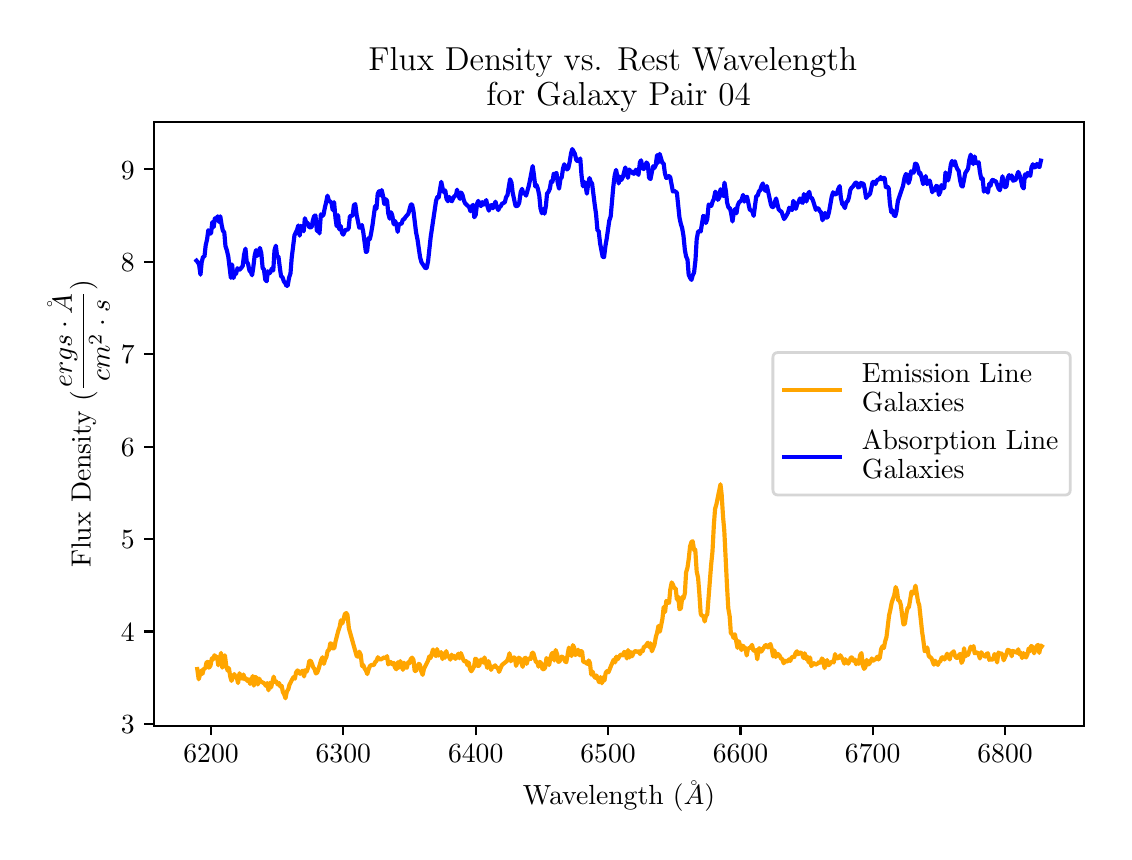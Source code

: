 \begingroup%
\makeatletter%
\begin{pgfpicture}%
\pgfpathrectangle{\pgfpointorigin}{\pgfqpoint{5.382in}{4.022in}}%
\pgfusepath{use as bounding box, clip}%
\begin{pgfscope}%
\pgfsetbuttcap%
\pgfsetmiterjoin%
\definecolor{currentfill}{rgb}{1.0,1.0,1.0}%
\pgfsetfillcolor{currentfill}%
\pgfsetlinewidth{0.0pt}%
\definecolor{currentstroke}{rgb}{1.0,1.0,1.0}%
\pgfsetstrokecolor{currentstroke}%
\pgfsetdash{}{0pt}%
\pgfpathmoveto{\pgfqpoint{0.0in}{0.0in}}%
\pgfpathlineto{\pgfqpoint{5.382in}{0.0in}}%
\pgfpathlineto{\pgfqpoint{5.382in}{4.022in}}%
\pgfpathlineto{\pgfqpoint{0.0in}{4.022in}}%
\pgfpathclose%
\pgfusepath{fill}%
\end{pgfscope}%
\begin{pgfscope}%
\pgfsetbuttcap%
\pgfsetmiterjoin%
\definecolor{currentfill}{rgb}{1.0,1.0,1.0}%
\pgfsetfillcolor{currentfill}%
\pgfsetlinewidth{0.0pt}%
\definecolor{currentstroke}{rgb}{0.0,0.0,0.0}%
\pgfsetstrokecolor{currentstroke}%
\pgfsetstrokeopacity{0.0}%
\pgfsetdash{}{0pt}%
\pgfpathmoveto{\pgfqpoint{0.632in}{0.532in}}%
\pgfpathlineto{\pgfqpoint{5.282in}{0.532in}}%
\pgfpathlineto{\pgfqpoint{5.282in}{3.552in}}%
\pgfpathlineto{\pgfqpoint{0.632in}{3.552in}}%
\pgfpathclose%
\pgfusepath{fill}%
\end{pgfscope}%
\begin{pgfscope}%
\pgfsetbuttcap%
\pgfsetroundjoin%
\definecolor{currentfill}{rgb}{0.0,0.0,0.0}%
\pgfsetfillcolor{currentfill}%
\pgfsetlinewidth{0.803pt}%
\definecolor{currentstroke}{rgb}{0.0,0.0,0.0}%
\pgfsetstrokecolor{currentstroke}%
\pgfsetdash{}{0pt}%
\pgfsys@defobject{currentmarker}{\pgfqpoint{0.0in}{-0.049in}}{\pgfqpoint{0.0in}{0.0in}}{%
\pgfpathmoveto{\pgfqpoint{0.0in}{0.0in}}%
\pgfpathlineto{\pgfqpoint{0.0in}{-0.049in}}%
\pgfusepath{stroke,fill}%
}%
\begin{pgfscope}%
\pgfsys@transformshift{0.917in}{0.532in}%
\pgfsys@useobject{currentmarker}{}%
\end{pgfscope}%
\end{pgfscope}%
\begin{pgfscope}%
\definecolor{textcolor}{rgb}{0.0,0.0,0.0}%
\pgfsetstrokecolor{textcolor}%
\pgfsetfillcolor{textcolor}%
\pgftext[x=0.917in,y=0.435in,,top]{\color{textcolor}\rmfamily\fontsize{10.0}{12.0}\selectfont \(\displaystyle 6200\)}%
\end{pgfscope}%
\begin{pgfscope}%
\pgfsetbuttcap%
\pgfsetroundjoin%
\definecolor{currentfill}{rgb}{0.0,0.0,0.0}%
\pgfsetfillcolor{currentfill}%
\pgfsetlinewidth{0.803pt}%
\definecolor{currentstroke}{rgb}{0.0,0.0,0.0}%
\pgfsetstrokecolor{currentstroke}%
\pgfsetdash{}{0pt}%
\pgfsys@defobject{currentmarker}{\pgfqpoint{0.0in}{-0.049in}}{\pgfqpoint{0.0in}{0.0in}}{%
\pgfpathmoveto{\pgfqpoint{0.0in}{0.0in}}%
\pgfpathlineto{\pgfqpoint{0.0in}{-0.049in}}%
\pgfusepath{stroke,fill}%
}%
\begin{pgfscope}%
\pgfsys@transformshift{1.578in}{0.532in}%
\pgfsys@useobject{currentmarker}{}%
\end{pgfscope}%
\end{pgfscope}%
\begin{pgfscope}%
\definecolor{textcolor}{rgb}{0.0,0.0,0.0}%
\pgfsetstrokecolor{textcolor}%
\pgfsetfillcolor{textcolor}%
\pgftext[x=1.578in,y=0.435in,,top]{\color{textcolor}\rmfamily\fontsize{10.0}{12.0}\selectfont \(\displaystyle 6300\)}%
\end{pgfscope}%
\begin{pgfscope}%
\pgfsetbuttcap%
\pgfsetroundjoin%
\definecolor{currentfill}{rgb}{0.0,0.0,0.0}%
\pgfsetfillcolor{currentfill}%
\pgfsetlinewidth{0.803pt}%
\definecolor{currentstroke}{rgb}{0.0,0.0,0.0}%
\pgfsetstrokecolor{currentstroke}%
\pgfsetdash{}{0pt}%
\pgfsys@defobject{currentmarker}{\pgfqpoint{0.0in}{-0.049in}}{\pgfqpoint{0.0in}{0.0in}}{%
\pgfpathmoveto{\pgfqpoint{0.0in}{0.0in}}%
\pgfpathlineto{\pgfqpoint{0.0in}{-0.049in}}%
\pgfusepath{stroke,fill}%
}%
\begin{pgfscope}%
\pgfsys@transformshift{2.24in}{0.532in}%
\pgfsys@useobject{currentmarker}{}%
\end{pgfscope}%
\end{pgfscope}%
\begin{pgfscope}%
\definecolor{textcolor}{rgb}{0.0,0.0,0.0}%
\pgfsetstrokecolor{textcolor}%
\pgfsetfillcolor{textcolor}%
\pgftext[x=2.24in,y=0.435in,,top]{\color{textcolor}\rmfamily\fontsize{10.0}{12.0}\selectfont \(\displaystyle 6400\)}%
\end{pgfscope}%
\begin{pgfscope}%
\pgfsetbuttcap%
\pgfsetroundjoin%
\definecolor{currentfill}{rgb}{0.0,0.0,0.0}%
\pgfsetfillcolor{currentfill}%
\pgfsetlinewidth{0.803pt}%
\definecolor{currentstroke}{rgb}{0.0,0.0,0.0}%
\pgfsetstrokecolor{currentstroke}%
\pgfsetdash{}{0pt}%
\pgfsys@defobject{currentmarker}{\pgfqpoint{0.0in}{-0.049in}}{\pgfqpoint{0.0in}{0.0in}}{%
\pgfpathmoveto{\pgfqpoint{0.0in}{0.0in}}%
\pgfpathlineto{\pgfqpoint{0.0in}{-0.049in}}%
\pgfusepath{stroke,fill}%
}%
\begin{pgfscope}%
\pgfsys@transformshift{2.902in}{0.532in}%
\pgfsys@useobject{currentmarker}{}%
\end{pgfscope}%
\end{pgfscope}%
\begin{pgfscope}%
\definecolor{textcolor}{rgb}{0.0,0.0,0.0}%
\pgfsetstrokecolor{textcolor}%
\pgfsetfillcolor{textcolor}%
\pgftext[x=2.902in,y=0.435in,,top]{\color{textcolor}\rmfamily\fontsize{10.0}{12.0}\selectfont \(\displaystyle 6500\)}%
\end{pgfscope}%
\begin{pgfscope}%
\pgfsetbuttcap%
\pgfsetroundjoin%
\definecolor{currentfill}{rgb}{0.0,0.0,0.0}%
\pgfsetfillcolor{currentfill}%
\pgfsetlinewidth{0.803pt}%
\definecolor{currentstroke}{rgb}{0.0,0.0,0.0}%
\pgfsetstrokecolor{currentstroke}%
\pgfsetdash{}{0pt}%
\pgfsys@defobject{currentmarker}{\pgfqpoint{0.0in}{-0.049in}}{\pgfqpoint{0.0in}{0.0in}}{%
\pgfpathmoveto{\pgfqpoint{0.0in}{0.0in}}%
\pgfpathlineto{\pgfqpoint{0.0in}{-0.049in}}%
\pgfusepath{stroke,fill}%
}%
\begin{pgfscope}%
\pgfsys@transformshift{3.564in}{0.532in}%
\pgfsys@useobject{currentmarker}{}%
\end{pgfscope}%
\end{pgfscope}%
\begin{pgfscope}%
\definecolor{textcolor}{rgb}{0.0,0.0,0.0}%
\pgfsetstrokecolor{textcolor}%
\pgfsetfillcolor{textcolor}%
\pgftext[x=3.564in,y=0.435in,,top]{\color{textcolor}\rmfamily\fontsize{10.0}{12.0}\selectfont \(\displaystyle 6600\)}%
\end{pgfscope}%
\begin{pgfscope}%
\pgfsetbuttcap%
\pgfsetroundjoin%
\definecolor{currentfill}{rgb}{0.0,0.0,0.0}%
\pgfsetfillcolor{currentfill}%
\pgfsetlinewidth{0.803pt}%
\definecolor{currentstroke}{rgb}{0.0,0.0,0.0}%
\pgfsetstrokecolor{currentstroke}%
\pgfsetdash{}{0pt}%
\pgfsys@defobject{currentmarker}{\pgfqpoint{0.0in}{-0.049in}}{\pgfqpoint{0.0in}{0.0in}}{%
\pgfpathmoveto{\pgfqpoint{0.0in}{0.0in}}%
\pgfpathlineto{\pgfqpoint{0.0in}{-0.049in}}%
\pgfusepath{stroke,fill}%
}%
\begin{pgfscope}%
\pgfsys@transformshift{4.225in}{0.532in}%
\pgfsys@useobject{currentmarker}{}%
\end{pgfscope}%
\end{pgfscope}%
\begin{pgfscope}%
\definecolor{textcolor}{rgb}{0.0,0.0,0.0}%
\pgfsetstrokecolor{textcolor}%
\pgfsetfillcolor{textcolor}%
\pgftext[x=4.225in,y=0.435in,,top]{\color{textcolor}\rmfamily\fontsize{10.0}{12.0}\selectfont \(\displaystyle 6700\)}%
\end{pgfscope}%
\begin{pgfscope}%
\pgfsetbuttcap%
\pgfsetroundjoin%
\definecolor{currentfill}{rgb}{0.0,0.0,0.0}%
\pgfsetfillcolor{currentfill}%
\pgfsetlinewidth{0.803pt}%
\definecolor{currentstroke}{rgb}{0.0,0.0,0.0}%
\pgfsetstrokecolor{currentstroke}%
\pgfsetdash{}{0pt}%
\pgfsys@defobject{currentmarker}{\pgfqpoint{0.0in}{-0.049in}}{\pgfqpoint{0.0in}{0.0in}}{%
\pgfpathmoveto{\pgfqpoint{0.0in}{0.0in}}%
\pgfpathlineto{\pgfqpoint{0.0in}{-0.049in}}%
\pgfusepath{stroke,fill}%
}%
\begin{pgfscope}%
\pgfsys@transformshift{4.887in}{0.532in}%
\pgfsys@useobject{currentmarker}{}%
\end{pgfscope}%
\end{pgfscope}%
\begin{pgfscope}%
\definecolor{textcolor}{rgb}{0.0,0.0,0.0}%
\pgfsetstrokecolor{textcolor}%
\pgfsetfillcolor{textcolor}%
\pgftext[x=4.887in,y=0.435in,,top]{\color{textcolor}\rmfamily\fontsize{10.0}{12.0}\selectfont \(\displaystyle 6800\)}%
\end{pgfscope}%
\begin{pgfscope}%
\definecolor{textcolor}{rgb}{0.0,0.0,0.0}%
\pgfsetstrokecolor{textcolor}%
\pgfsetfillcolor{textcolor}%
\pgftext[x=2.957in,y=0.256in,,top]{\color{textcolor}\rmfamily\fontsize{10.0}{12.0}\selectfont Wavelength (\(\displaystyle \AA\))}%
\end{pgfscope}%
\begin{pgfscope}%
\pgfsetbuttcap%
\pgfsetroundjoin%
\definecolor{currentfill}{rgb}{0.0,0.0,0.0}%
\pgfsetfillcolor{currentfill}%
\pgfsetlinewidth{0.803pt}%
\definecolor{currentstroke}{rgb}{0.0,0.0,0.0}%
\pgfsetstrokecolor{currentstroke}%
\pgfsetdash{}{0pt}%
\pgfsys@defobject{currentmarker}{\pgfqpoint{-0.049in}{0.0in}}{\pgfqpoint{0.0in}{0.0in}}{%
\pgfpathmoveto{\pgfqpoint{0.0in}{0.0in}}%
\pgfpathlineto{\pgfqpoint{-0.049in}{0.0in}}%
\pgfusepath{stroke,fill}%
}%
\begin{pgfscope}%
\pgfsys@transformshift{0.632in}{0.54in}%
\pgfsys@useobject{currentmarker}{}%
\end{pgfscope}%
\end{pgfscope}%
\begin{pgfscope}%
\definecolor{textcolor}{rgb}{0.0,0.0,0.0}%
\pgfsetstrokecolor{textcolor}%
\pgfsetfillcolor{textcolor}%
\pgftext[x=0.466in,y=0.492in,left,base]{\color{textcolor}\rmfamily\fontsize{10.0}{12.0}\selectfont \(\displaystyle 3\)}%
\end{pgfscope}%
\begin{pgfscope}%
\pgfsetbuttcap%
\pgfsetroundjoin%
\definecolor{currentfill}{rgb}{0.0,0.0,0.0}%
\pgfsetfillcolor{currentfill}%
\pgfsetlinewidth{0.803pt}%
\definecolor{currentstroke}{rgb}{0.0,0.0,0.0}%
\pgfsetstrokecolor{currentstroke}%
\pgfsetdash{}{0pt}%
\pgfsys@defobject{currentmarker}{\pgfqpoint{-0.049in}{0.0in}}{\pgfqpoint{0.0in}{0.0in}}{%
\pgfpathmoveto{\pgfqpoint{0.0in}{0.0in}}%
\pgfpathlineto{\pgfqpoint{-0.049in}{0.0in}}%
\pgfusepath{stroke,fill}%
}%
\begin{pgfscope}%
\pgfsys@transformshift{0.632in}{1.003in}%
\pgfsys@useobject{currentmarker}{}%
\end{pgfscope}%
\end{pgfscope}%
\begin{pgfscope}%
\definecolor{textcolor}{rgb}{0.0,0.0,0.0}%
\pgfsetstrokecolor{textcolor}%
\pgfsetfillcolor{textcolor}%
\pgftext[x=0.466in,y=0.954in,left,base]{\color{textcolor}\rmfamily\fontsize{10.0}{12.0}\selectfont \(\displaystyle 4\)}%
\end{pgfscope}%
\begin{pgfscope}%
\pgfsetbuttcap%
\pgfsetroundjoin%
\definecolor{currentfill}{rgb}{0.0,0.0,0.0}%
\pgfsetfillcolor{currentfill}%
\pgfsetlinewidth{0.803pt}%
\definecolor{currentstroke}{rgb}{0.0,0.0,0.0}%
\pgfsetstrokecolor{currentstroke}%
\pgfsetdash{}{0pt}%
\pgfsys@defobject{currentmarker}{\pgfqpoint{-0.049in}{0.0in}}{\pgfqpoint{0.0in}{0.0in}}{%
\pgfpathmoveto{\pgfqpoint{0.0in}{0.0in}}%
\pgfpathlineto{\pgfqpoint{-0.049in}{0.0in}}%
\pgfusepath{stroke,fill}%
}%
\begin{pgfscope}%
\pgfsys@transformshift{0.632in}{1.465in}%
\pgfsys@useobject{currentmarker}{}%
\end{pgfscope}%
\end{pgfscope}%
\begin{pgfscope}%
\definecolor{textcolor}{rgb}{0.0,0.0,0.0}%
\pgfsetstrokecolor{textcolor}%
\pgfsetfillcolor{textcolor}%
\pgftext[x=0.466in,y=1.417in,left,base]{\color{textcolor}\rmfamily\fontsize{10.0}{12.0}\selectfont \(\displaystyle 5\)}%
\end{pgfscope}%
\begin{pgfscope}%
\pgfsetbuttcap%
\pgfsetroundjoin%
\definecolor{currentfill}{rgb}{0.0,0.0,0.0}%
\pgfsetfillcolor{currentfill}%
\pgfsetlinewidth{0.803pt}%
\definecolor{currentstroke}{rgb}{0.0,0.0,0.0}%
\pgfsetstrokecolor{currentstroke}%
\pgfsetdash{}{0pt}%
\pgfsys@defobject{currentmarker}{\pgfqpoint{-0.049in}{0.0in}}{\pgfqpoint{0.0in}{0.0in}}{%
\pgfpathmoveto{\pgfqpoint{0.0in}{0.0in}}%
\pgfpathlineto{\pgfqpoint{-0.049in}{0.0in}}%
\pgfusepath{stroke,fill}%
}%
\begin{pgfscope}%
\pgfsys@transformshift{0.632in}{1.927in}%
\pgfsys@useobject{currentmarker}{}%
\end{pgfscope}%
\end{pgfscope}%
\begin{pgfscope}%
\definecolor{textcolor}{rgb}{0.0,0.0,0.0}%
\pgfsetstrokecolor{textcolor}%
\pgfsetfillcolor{textcolor}%
\pgftext[x=0.466in,y=1.879in,left,base]{\color{textcolor}\rmfamily\fontsize{10.0}{12.0}\selectfont \(\displaystyle 6\)}%
\end{pgfscope}%
\begin{pgfscope}%
\pgfsetbuttcap%
\pgfsetroundjoin%
\definecolor{currentfill}{rgb}{0.0,0.0,0.0}%
\pgfsetfillcolor{currentfill}%
\pgfsetlinewidth{0.803pt}%
\definecolor{currentstroke}{rgb}{0.0,0.0,0.0}%
\pgfsetstrokecolor{currentstroke}%
\pgfsetdash{}{0pt}%
\pgfsys@defobject{currentmarker}{\pgfqpoint{-0.049in}{0.0in}}{\pgfqpoint{0.0in}{0.0in}}{%
\pgfpathmoveto{\pgfqpoint{0.0in}{0.0in}}%
\pgfpathlineto{\pgfqpoint{-0.049in}{0.0in}}%
\pgfusepath{stroke,fill}%
}%
\begin{pgfscope}%
\pgfsys@transformshift{0.632in}{2.389in}%
\pgfsys@useobject{currentmarker}{}%
\end{pgfscope}%
\end{pgfscope}%
\begin{pgfscope}%
\definecolor{textcolor}{rgb}{0.0,0.0,0.0}%
\pgfsetstrokecolor{textcolor}%
\pgfsetfillcolor{textcolor}%
\pgftext[x=0.466in,y=2.341in,left,base]{\color{textcolor}\rmfamily\fontsize{10.0}{12.0}\selectfont \(\displaystyle 7\)}%
\end{pgfscope}%
\begin{pgfscope}%
\pgfsetbuttcap%
\pgfsetroundjoin%
\definecolor{currentfill}{rgb}{0.0,0.0,0.0}%
\pgfsetfillcolor{currentfill}%
\pgfsetlinewidth{0.803pt}%
\definecolor{currentstroke}{rgb}{0.0,0.0,0.0}%
\pgfsetstrokecolor{currentstroke}%
\pgfsetdash{}{0pt}%
\pgfsys@defobject{currentmarker}{\pgfqpoint{-0.049in}{0.0in}}{\pgfqpoint{0.0in}{0.0in}}{%
\pgfpathmoveto{\pgfqpoint{0.0in}{0.0in}}%
\pgfpathlineto{\pgfqpoint{-0.049in}{0.0in}}%
\pgfusepath{stroke,fill}%
}%
\begin{pgfscope}%
\pgfsys@transformshift{0.632in}{2.852in}%
\pgfsys@useobject{currentmarker}{}%
\end{pgfscope}%
\end{pgfscope}%
\begin{pgfscope}%
\definecolor{textcolor}{rgb}{0.0,0.0,0.0}%
\pgfsetstrokecolor{textcolor}%
\pgfsetfillcolor{textcolor}%
\pgftext[x=0.466in,y=2.803in,left,base]{\color{textcolor}\rmfamily\fontsize{10.0}{12.0}\selectfont \(\displaystyle 8\)}%
\end{pgfscope}%
\begin{pgfscope}%
\pgfsetbuttcap%
\pgfsetroundjoin%
\definecolor{currentfill}{rgb}{0.0,0.0,0.0}%
\pgfsetfillcolor{currentfill}%
\pgfsetlinewidth{0.803pt}%
\definecolor{currentstroke}{rgb}{0.0,0.0,0.0}%
\pgfsetstrokecolor{currentstroke}%
\pgfsetdash{}{0pt}%
\pgfsys@defobject{currentmarker}{\pgfqpoint{-0.049in}{0.0in}}{\pgfqpoint{0.0in}{0.0in}}{%
\pgfpathmoveto{\pgfqpoint{0.0in}{0.0in}}%
\pgfpathlineto{\pgfqpoint{-0.049in}{0.0in}}%
\pgfusepath{stroke,fill}%
}%
\begin{pgfscope}%
\pgfsys@transformshift{0.632in}{3.314in}%
\pgfsys@useobject{currentmarker}{}%
\end{pgfscope}%
\end{pgfscope}%
\begin{pgfscope}%
\definecolor{textcolor}{rgb}{0.0,0.0,0.0}%
\pgfsetstrokecolor{textcolor}%
\pgfsetfillcolor{textcolor}%
\pgftext[x=0.466in,y=3.265in,left,base]{\color{textcolor}\rmfamily\fontsize{10.0}{12.0}\selectfont \(\displaystyle 9\)}%
\end{pgfscope}%
\begin{pgfscope}%
\definecolor{textcolor}{rgb}{0.0,0.0,0.0}%
\pgfsetstrokecolor{textcolor}%
\pgfsetfillcolor{textcolor}%
\pgftext[x=0.41in,y=2.042in,,bottom,rotate=90.0]{\color{textcolor}\rmfamily\fontsize{10.0}{12.0}\selectfont Flux Density (\(\displaystyle \frac{ergs \cdot \AA}{cm^{2} \cdot s}\))}%
\end{pgfscope}%
\begin{pgfscope}%
\pgfpathrectangle{\pgfqpoint{0.632in}{0.532in}}{\pgfqpoint{4.65in}{3.02in}}%
\pgfusepath{clip}%
\pgfsetrectcap%
\pgfsetroundjoin%
\pgfsetlinewidth{1.506pt}%
\definecolor{currentstroke}{rgb}{1.0,0.647,0.0}%
\pgfsetstrokecolor{currentstroke}%
\pgfsetdash{}{0pt}%
\pgfpathmoveto{\pgfqpoint{0.848in}{0.815in}}%
\pgfpathlineto{\pgfqpoint{0.855in}{0.764in}}%
\pgfpathlineto{\pgfqpoint{0.868in}{0.808in}}%
\pgfpathlineto{\pgfqpoint{0.874in}{0.791in}}%
\pgfpathlineto{\pgfqpoint{0.881in}{0.818in}}%
\pgfpathlineto{\pgfqpoint{0.888in}{0.817in}}%
\pgfpathlineto{\pgfqpoint{0.894in}{0.848in}}%
\pgfpathlineto{\pgfqpoint{0.901in}{0.851in}}%
\pgfpathlineto{\pgfqpoint{0.907in}{0.822in}}%
\pgfpathlineto{\pgfqpoint{0.914in}{0.832in}}%
\pgfpathlineto{\pgfqpoint{0.921in}{0.869in}}%
\pgfpathlineto{\pgfqpoint{0.927in}{0.863in}}%
\pgfpathlineto{\pgfqpoint{0.934in}{0.884in}}%
\pgfpathlineto{\pgfqpoint{0.94in}{0.877in}}%
\pgfpathlineto{\pgfqpoint{0.947in}{0.875in}}%
\pgfpathlineto{\pgfqpoint{0.953in}{0.834in}}%
\pgfpathlineto{\pgfqpoint{0.967in}{0.896in}}%
\pgfpathlineto{\pgfqpoint{0.973in}{0.822in}}%
\pgfpathlineto{\pgfqpoint{0.98in}{0.842in}}%
\pgfpathlineto{\pgfqpoint{0.986in}{0.884in}}%
\pgfpathlineto{\pgfqpoint{0.993in}{0.831in}}%
\pgfpathlineto{\pgfqpoint{1.0in}{0.807in}}%
\pgfpathlineto{\pgfqpoint{1.006in}{0.82in}}%
\pgfpathlineto{\pgfqpoint{1.013in}{0.777in}}%
\pgfpathlineto{\pgfqpoint{1.019in}{0.756in}}%
\pgfpathlineto{\pgfqpoint{1.033in}{0.79in}}%
\pgfpathlineto{\pgfqpoint{1.039in}{0.777in}}%
\pgfpathlineto{\pgfqpoint{1.046in}{0.77in}}%
\pgfpathlineto{\pgfqpoint{1.052in}{0.745in}}%
\pgfpathlineto{\pgfqpoint{1.059in}{0.794in}}%
\pgfpathlineto{\pgfqpoint{1.066in}{0.774in}}%
\pgfpathlineto{\pgfqpoint{1.072in}{0.767in}}%
\pgfpathlineto{\pgfqpoint{1.079in}{0.788in}}%
\pgfpathlineto{\pgfqpoint{1.085in}{0.764in}}%
\pgfpathlineto{\pgfqpoint{1.092in}{0.768in}}%
\pgfpathlineto{\pgfqpoint{1.098in}{0.756in}}%
\pgfpathlineto{\pgfqpoint{1.105in}{0.764in}}%
\pgfpathlineto{\pgfqpoint{1.112in}{0.741in}}%
\pgfpathlineto{\pgfqpoint{1.118in}{0.754in}}%
\pgfpathlineto{\pgfqpoint{1.125in}{0.78in}}%
\pgfpathlineto{\pgfqpoint{1.131in}{0.732in}}%
\pgfpathlineto{\pgfqpoint{1.138in}{0.776in}}%
\pgfpathlineto{\pgfqpoint{1.145in}{0.77in}}%
\pgfpathlineto{\pgfqpoint{1.151in}{0.738in}}%
\pgfpathlineto{\pgfqpoint{1.158in}{0.767in}}%
\pgfpathlineto{\pgfqpoint{1.164in}{0.754in}}%
\pgfpathlineto{\pgfqpoint{1.184in}{0.743in}}%
\pgfpathlineto{\pgfqpoint{1.191in}{0.731in}}%
\pgfpathlineto{\pgfqpoint{1.197in}{0.745in}}%
\pgfpathlineto{\pgfqpoint{1.204in}{0.709in}}%
\pgfpathlineto{\pgfqpoint{1.21in}{0.746in}}%
\pgfpathlineto{\pgfqpoint{1.217in}{0.723in}}%
\pgfpathlineto{\pgfqpoint{1.23in}{0.777in}}%
\pgfpathlineto{\pgfqpoint{1.237in}{0.75in}}%
\pgfpathlineto{\pgfqpoint{1.243in}{0.753in}}%
\pgfpathlineto{\pgfqpoint{1.25in}{0.738in}}%
\pgfpathlineto{\pgfqpoint{1.257in}{0.745in}}%
\pgfpathlineto{\pgfqpoint{1.263in}{0.728in}}%
\pgfpathlineto{\pgfqpoint{1.27in}{0.731in}}%
\pgfpathlineto{\pgfqpoint{1.276in}{0.7in}}%
\pgfpathlineto{\pgfqpoint{1.283in}{0.688in}}%
\pgfpathlineto{\pgfqpoint{1.289in}{0.669in}}%
\pgfpathlineto{\pgfqpoint{1.296in}{0.703in}}%
\pgfpathlineto{\pgfqpoint{1.303in}{0.714in}}%
\pgfpathlineto{\pgfqpoint{1.309in}{0.737in}}%
\pgfpathlineto{\pgfqpoint{1.322in}{0.762in}}%
\pgfpathlineto{\pgfqpoint{1.329in}{0.775in}}%
\pgfpathlineto{\pgfqpoint{1.336in}{0.767in}}%
\pgfpathlineto{\pgfqpoint{1.342in}{0.798in}}%
\pgfpathlineto{\pgfqpoint{1.349in}{0.808in}}%
\pgfpathlineto{\pgfqpoint{1.355in}{0.803in}}%
\pgfpathlineto{\pgfqpoint{1.362in}{0.791in}}%
\pgfpathlineto{\pgfqpoint{1.369in}{0.802in}}%
\pgfpathlineto{\pgfqpoint{1.375in}{0.807in}}%
\pgfpathlineto{\pgfqpoint{1.382in}{0.778in}}%
\pgfpathlineto{\pgfqpoint{1.388in}{0.809in}}%
\pgfpathlineto{\pgfqpoint{1.395in}{0.802in}}%
\pgfpathlineto{\pgfqpoint{1.402in}{0.822in}}%
\pgfpathlineto{\pgfqpoint{1.408in}{0.855in}}%
\pgfpathlineto{\pgfqpoint{1.415in}{0.857in}}%
\pgfpathlineto{\pgfqpoint{1.421in}{0.843in}}%
\pgfpathlineto{\pgfqpoint{1.428in}{0.823in}}%
\pgfpathlineto{\pgfqpoint{1.434in}{0.816in}}%
\pgfpathlineto{\pgfqpoint{1.441in}{0.793in}}%
\pgfpathlineto{\pgfqpoint{1.448in}{0.798in}}%
\pgfpathlineto{\pgfqpoint{1.454in}{0.814in}}%
\pgfpathlineto{\pgfqpoint{1.467in}{0.86in}}%
\pgfpathlineto{\pgfqpoint{1.474in}{0.874in}}%
\pgfpathlineto{\pgfqpoint{1.481in}{0.841in}}%
\pgfpathlineto{\pgfqpoint{1.487in}{0.863in}}%
\pgfpathlineto{\pgfqpoint{1.494in}{0.877in}}%
\pgfpathlineto{\pgfqpoint{1.5in}{0.907in}}%
\pgfpathlineto{\pgfqpoint{1.507in}{0.91in}}%
\pgfpathlineto{\pgfqpoint{1.513in}{0.943in}}%
\pgfpathlineto{\pgfqpoint{1.52in}{0.942in}}%
\pgfpathlineto{\pgfqpoint{1.527in}{0.918in}}%
\pgfpathlineto{\pgfqpoint{1.533in}{0.92in}}%
\pgfpathlineto{\pgfqpoint{1.54in}{0.956in}}%
\pgfpathlineto{\pgfqpoint{1.553in}{1.006in}}%
\pgfpathlineto{\pgfqpoint{1.56in}{1.026in}}%
\pgfpathlineto{\pgfqpoint{1.566in}{1.059in}}%
\pgfpathlineto{\pgfqpoint{1.573in}{1.043in}}%
\pgfpathlineto{\pgfqpoint{1.579in}{1.062in}}%
\pgfpathlineto{\pgfqpoint{1.586in}{1.09in}}%
\pgfpathlineto{\pgfqpoint{1.593in}{1.095in}}%
\pgfpathlineto{\pgfqpoint{1.599in}{1.086in}}%
\pgfpathlineto{\pgfqpoint{1.606in}{1.019in}}%
\pgfpathlineto{\pgfqpoint{1.645in}{0.88in}}%
\pgfpathlineto{\pgfqpoint{1.652in}{0.877in}}%
\pgfpathlineto{\pgfqpoint{1.658in}{0.902in}}%
\pgfpathlineto{\pgfqpoint{1.665in}{0.887in}}%
\pgfpathlineto{\pgfqpoint{1.672in}{0.83in}}%
\pgfpathlineto{\pgfqpoint{1.678in}{0.835in}}%
\pgfpathlineto{\pgfqpoint{1.685in}{0.817in}}%
\pgfpathlineto{\pgfqpoint{1.691in}{0.809in}}%
\pgfpathlineto{\pgfqpoint{1.698in}{0.79in}}%
\pgfpathlineto{\pgfqpoint{1.705in}{0.815in}}%
\pgfpathlineto{\pgfqpoint{1.711in}{0.83in}}%
\pgfpathlineto{\pgfqpoint{1.718in}{0.835in}}%
\pgfpathlineto{\pgfqpoint{1.731in}{0.835in}}%
\pgfpathlineto{\pgfqpoint{1.737in}{0.849in}}%
\pgfpathlineto{\pgfqpoint{1.744in}{0.856in}}%
\pgfpathlineto{\pgfqpoint{1.751in}{0.874in}}%
\pgfpathlineto{\pgfqpoint{1.757in}{0.867in}}%
\pgfpathlineto{\pgfqpoint{1.764in}{0.862in}}%
\pgfpathlineto{\pgfqpoint{1.784in}{0.874in}}%
\pgfpathlineto{\pgfqpoint{1.79in}{0.869in}}%
\pgfpathlineto{\pgfqpoint{1.797in}{0.88in}}%
\pgfpathlineto{\pgfqpoint{1.803in}{0.838in}}%
\pgfpathlineto{\pgfqpoint{1.81in}{0.851in}}%
\pgfpathlineto{\pgfqpoint{1.817in}{0.849in}}%
\pgfpathlineto{\pgfqpoint{1.823in}{0.839in}}%
\pgfpathlineto{\pgfqpoint{1.83in}{0.846in}}%
\pgfpathlineto{\pgfqpoint{1.836in}{0.824in}}%
\pgfpathlineto{\pgfqpoint{1.843in}{0.814in}}%
\pgfpathlineto{\pgfqpoint{1.85in}{0.849in}}%
\pgfpathlineto{\pgfqpoint{1.856in}{0.822in}}%
\pgfpathlineto{\pgfqpoint{1.863in}{0.855in}}%
\pgfpathlineto{\pgfqpoint{1.869in}{0.837in}}%
\pgfpathlineto{\pgfqpoint{1.876in}{0.811in}}%
\pgfpathlineto{\pgfqpoint{1.882in}{0.847in}}%
\pgfpathlineto{\pgfqpoint{1.889in}{0.824in}}%
\pgfpathlineto{\pgfqpoint{1.896in}{0.822in}}%
\pgfpathlineto{\pgfqpoint{1.902in}{0.849in}}%
\pgfpathlineto{\pgfqpoint{1.909in}{0.844in}}%
\pgfpathlineto{\pgfqpoint{1.915in}{0.865in}}%
\pgfpathlineto{\pgfqpoint{1.922in}{0.872in}}%
\pgfpathlineto{\pgfqpoint{1.929in}{0.861in}}%
\pgfpathlineto{\pgfqpoint{1.935in}{0.806in}}%
\pgfpathlineto{\pgfqpoint{1.942in}{0.805in}}%
\pgfpathlineto{\pgfqpoint{1.948in}{0.828in}}%
\pgfpathlineto{\pgfqpoint{1.955in}{0.841in}}%
\pgfpathlineto{\pgfqpoint{1.961in}{0.838in}}%
\pgfpathlineto{\pgfqpoint{1.968in}{0.803in}}%
\pgfpathlineto{\pgfqpoint{1.975in}{0.786in}}%
\pgfpathlineto{\pgfqpoint{1.981in}{0.815in}}%
\pgfpathlineto{\pgfqpoint{2.001in}{0.855in}}%
\pgfpathlineto{\pgfqpoint{2.008in}{0.878in}}%
\pgfpathlineto{\pgfqpoint{2.014in}{0.87in}}%
\pgfpathlineto{\pgfqpoint{2.027in}{0.913in}}%
\pgfpathlineto{\pgfqpoint{2.034in}{0.89in}}%
\pgfpathlineto{\pgfqpoint{2.041in}{0.88in}}%
\pgfpathlineto{\pgfqpoint{2.047in}{0.915in}}%
\pgfpathlineto{\pgfqpoint{2.054in}{0.882in}}%
\pgfpathlineto{\pgfqpoint{2.067in}{0.9in}}%
\pgfpathlineto{\pgfqpoint{2.074in}{0.865in}}%
\pgfpathlineto{\pgfqpoint{2.08in}{0.893in}}%
\pgfpathlineto{\pgfqpoint{2.087in}{0.872in}}%
\pgfpathlineto{\pgfqpoint{2.093in}{0.905in}}%
\pgfpathlineto{\pgfqpoint{2.1in}{0.877in}}%
\pgfpathlineto{\pgfqpoint{2.106in}{0.878in}}%
\pgfpathlineto{\pgfqpoint{2.113in}{0.862in}}%
\pgfpathlineto{\pgfqpoint{2.12in}{0.887in}}%
\pgfpathlineto{\pgfqpoint{2.126in}{0.872in}}%
\pgfpathlineto{\pgfqpoint{2.133in}{0.881in}}%
\pgfpathlineto{\pgfqpoint{2.139in}{0.866in}}%
\pgfpathlineto{\pgfqpoint{2.146in}{0.876in}}%
\pgfpathlineto{\pgfqpoint{2.153in}{0.892in}}%
\pgfpathlineto{\pgfqpoint{2.159in}{0.869in}}%
\pgfpathlineto{\pgfqpoint{2.166in}{0.895in}}%
\pgfpathlineto{\pgfqpoint{2.179in}{0.86in}}%
\pgfpathlineto{\pgfqpoint{2.185in}{0.852in}}%
\pgfpathlineto{\pgfqpoint{2.192in}{0.855in}}%
\pgfpathlineto{\pgfqpoint{2.199in}{0.834in}}%
\pgfpathlineto{\pgfqpoint{2.205in}{0.848in}}%
\pgfpathlineto{\pgfqpoint{2.212in}{0.815in}}%
\pgfpathlineto{\pgfqpoint{2.218in}{0.804in}}%
\pgfpathlineto{\pgfqpoint{2.225in}{0.815in}}%
\pgfpathlineto{\pgfqpoint{2.232in}{0.828in}}%
\pgfpathlineto{\pgfqpoint{2.238in}{0.867in}}%
\pgfpathlineto{\pgfqpoint{2.245in}{0.863in}}%
\pgfpathlineto{\pgfqpoint{2.251in}{0.83in}}%
\pgfpathlineto{\pgfqpoint{2.258in}{0.833in}}%
\pgfpathlineto{\pgfqpoint{2.265in}{0.862in}}%
\pgfpathlineto{\pgfqpoint{2.271in}{0.862in}}%
\pgfpathlineto{\pgfqpoint{2.278in}{0.847in}}%
\pgfpathlineto{\pgfqpoint{2.284in}{0.873in}}%
\pgfpathlineto{\pgfqpoint{2.298in}{0.821in}}%
\pgfpathlineto{\pgfqpoint{2.304in}{0.855in}}%
\pgfpathlineto{\pgfqpoint{2.317in}{0.811in}}%
\pgfpathlineto{\pgfqpoint{2.324in}{0.827in}}%
\pgfpathlineto{\pgfqpoint{2.33in}{0.824in}}%
\pgfpathlineto{\pgfqpoint{2.337in}{0.834in}}%
\pgfpathlineto{\pgfqpoint{2.344in}{0.823in}}%
\pgfpathlineto{\pgfqpoint{2.35in}{0.822in}}%
\pgfpathlineto{\pgfqpoint{2.357in}{0.801in}}%
\pgfpathlineto{\pgfqpoint{2.37in}{0.833in}}%
\pgfpathlineto{\pgfqpoint{2.377in}{0.84in}}%
\pgfpathlineto{\pgfqpoint{2.396in}{0.855in}}%
\pgfpathlineto{\pgfqpoint{2.403in}{0.87in}}%
\pgfpathlineto{\pgfqpoint{2.409in}{0.894in}}%
\pgfpathlineto{\pgfqpoint{2.416in}{0.854in}}%
\pgfpathlineto{\pgfqpoint{2.423in}{0.867in}}%
\pgfpathlineto{\pgfqpoint{2.429in}{0.874in}}%
\pgfpathlineto{\pgfqpoint{2.436in}{0.871in}}%
\pgfpathlineto{\pgfqpoint{2.442in}{0.831in}}%
\pgfpathlineto{\pgfqpoint{2.456in}{0.872in}}%
\pgfpathlineto{\pgfqpoint{2.462in}{0.867in}}%
\pgfpathlineto{\pgfqpoint{2.475in}{0.826in}}%
\pgfpathlineto{\pgfqpoint{2.482in}{0.865in}}%
\pgfpathlineto{\pgfqpoint{2.489in}{0.872in}}%
\pgfpathlineto{\pgfqpoint{2.495in}{0.841in}}%
\pgfpathlineto{\pgfqpoint{2.502in}{0.866in}}%
\pgfpathlineto{\pgfqpoint{2.508in}{0.868in}}%
\pgfpathlineto{\pgfqpoint{2.515in}{0.865in}}%
\pgfpathlineto{\pgfqpoint{2.522in}{0.897in}}%
\pgfpathlineto{\pgfqpoint{2.528in}{0.896in}}%
\pgfpathlineto{\pgfqpoint{2.541in}{0.851in}}%
\pgfpathlineto{\pgfqpoint{2.548in}{0.849in}}%
\pgfpathlineto{\pgfqpoint{2.554in}{0.827in}}%
\pgfpathlineto{\pgfqpoint{2.561in}{0.851in}}%
\pgfpathlineto{\pgfqpoint{2.568in}{0.844in}}%
\pgfpathlineto{\pgfqpoint{2.574in}{0.814in}}%
\pgfpathlineto{\pgfqpoint{2.581in}{0.815in}}%
\pgfpathlineto{\pgfqpoint{2.587in}{0.822in}}%
\pgfpathlineto{\pgfqpoint{2.594in}{0.87in}}%
\pgfpathlineto{\pgfqpoint{2.601in}{0.858in}}%
\pgfpathlineto{\pgfqpoint{2.607in}{0.835in}}%
\pgfpathlineto{\pgfqpoint{2.614in}{0.871in}}%
\pgfpathlineto{\pgfqpoint{2.62in}{0.891in}}%
\pgfpathlineto{\pgfqpoint{2.627in}{0.897in}}%
\pgfpathlineto{\pgfqpoint{2.633in}{0.858in}}%
\pgfpathlineto{\pgfqpoint{2.64in}{0.91in}}%
\pgfpathlineto{\pgfqpoint{2.647in}{0.89in}}%
\pgfpathlineto{\pgfqpoint{2.653in}{0.851in}}%
\pgfpathlineto{\pgfqpoint{2.66in}{0.854in}}%
\pgfpathlineto{\pgfqpoint{2.666in}{0.876in}}%
\pgfpathlineto{\pgfqpoint{2.673in}{0.877in}}%
\pgfpathlineto{\pgfqpoint{2.68in}{0.869in}}%
\pgfpathlineto{\pgfqpoint{2.686in}{0.855in}}%
\pgfpathlineto{\pgfqpoint{2.693in}{0.849in}}%
\pgfpathlineto{\pgfqpoint{2.706in}{0.922in}}%
\pgfpathlineto{\pgfqpoint{2.713in}{0.907in}}%
\pgfpathlineto{\pgfqpoint{2.719in}{0.88in}}%
\pgfpathlineto{\pgfqpoint{2.726in}{0.935in}}%
\pgfpathlineto{\pgfqpoint{2.732in}{0.923in}}%
\pgfpathlineto{\pgfqpoint{2.739in}{0.885in}}%
\pgfpathlineto{\pgfqpoint{2.746in}{0.894in}}%
\pgfpathlineto{\pgfqpoint{2.752in}{0.912in}}%
\pgfpathlineto{\pgfqpoint{2.759in}{0.884in}}%
\pgfpathlineto{\pgfqpoint{2.765in}{0.905in}}%
\pgfpathlineto{\pgfqpoint{2.772in}{0.903in}}%
\pgfpathlineto{\pgfqpoint{2.778in}{0.851in}}%
\pgfpathlineto{\pgfqpoint{2.785in}{0.85in}}%
\pgfpathlineto{\pgfqpoint{2.792in}{0.846in}}%
\pgfpathlineto{\pgfqpoint{2.798in}{0.841in}}%
\pgfpathlineto{\pgfqpoint{2.805in}{0.858in}}%
\pgfpathlineto{\pgfqpoint{2.811in}{0.847in}}%
\pgfpathlineto{\pgfqpoint{2.818in}{0.787in}}%
\pgfpathlineto{\pgfqpoint{2.825in}{0.802in}}%
\pgfpathlineto{\pgfqpoint{2.831in}{0.781in}}%
\pgfpathlineto{\pgfqpoint{2.838in}{0.771in}}%
\pgfpathlineto{\pgfqpoint{2.844in}{0.783in}}%
\pgfpathlineto{\pgfqpoint{2.857in}{0.749in}}%
\pgfpathlineto{\pgfqpoint{2.864in}{0.775in}}%
\pgfpathlineto{\pgfqpoint{2.871in}{0.744in}}%
\pgfpathlineto{\pgfqpoint{2.877in}{0.773in}}%
\pgfpathlineto{\pgfqpoint{2.884in}{0.758in}}%
\pgfpathlineto{\pgfqpoint{2.89in}{0.796in}}%
\pgfpathlineto{\pgfqpoint{2.897in}{0.805in}}%
\pgfpathlineto{\pgfqpoint{2.904in}{0.799in}}%
\pgfpathlineto{\pgfqpoint{2.917in}{0.832in}}%
\pgfpathlineto{\pgfqpoint{2.93in}{0.862in}}%
\pgfpathlineto{\pgfqpoint{2.937in}{0.848in}}%
\pgfpathlineto{\pgfqpoint{2.943in}{0.877in}}%
\pgfpathlineto{\pgfqpoint{2.95in}{0.864in}}%
\pgfpathlineto{\pgfqpoint{2.963in}{0.885in}}%
\pgfpathlineto{\pgfqpoint{2.97in}{0.888in}}%
\pgfpathlineto{\pgfqpoint{2.976in}{0.883in}}%
\pgfpathlineto{\pgfqpoint{2.983in}{0.901in}}%
\pgfpathlineto{\pgfqpoint{2.989in}{0.895in}}%
\pgfpathlineto{\pgfqpoint{2.996in}{0.868in}}%
\pgfpathlineto{\pgfqpoint{3.002in}{0.91in}}%
\pgfpathlineto{\pgfqpoint{3.009in}{0.873in}}%
\pgfpathlineto{\pgfqpoint{3.016in}{0.9in}}%
\pgfpathlineto{\pgfqpoint{3.022in}{0.879in}}%
\pgfpathlineto{\pgfqpoint{3.029in}{0.895in}}%
\pgfpathlineto{\pgfqpoint{3.035in}{0.904in}}%
\pgfpathlineto{\pgfqpoint{3.042in}{0.904in}}%
\pgfpathlineto{\pgfqpoint{3.049in}{0.901in}}%
\pgfpathlineto{\pgfqpoint{3.055in}{0.904in}}%
\pgfpathlineto{\pgfqpoint{3.062in}{0.89in}}%
\pgfpathlineto{\pgfqpoint{3.068in}{0.908in}}%
\pgfpathlineto{\pgfqpoint{3.075in}{0.904in}}%
\pgfpathlineto{\pgfqpoint{3.081in}{0.926in}}%
\pgfpathlineto{\pgfqpoint{3.088in}{0.928in}}%
\pgfpathlineto{\pgfqpoint{3.101in}{0.947in}}%
\pgfpathlineto{\pgfqpoint{3.108in}{0.925in}}%
\pgfpathlineto{\pgfqpoint{3.114in}{0.944in}}%
\pgfpathlineto{\pgfqpoint{3.121in}{0.904in}}%
\pgfpathlineto{\pgfqpoint{3.134in}{0.937in}}%
\pgfpathlineto{\pgfqpoint{3.141in}{0.976in}}%
\pgfpathlineto{\pgfqpoint{3.147in}{0.996in}}%
\pgfpathlineto{\pgfqpoint{3.154in}{1.031in}}%
\pgfpathlineto{\pgfqpoint{3.161in}{1.002in}}%
\pgfpathlineto{\pgfqpoint{3.174in}{1.068in}}%
\pgfpathlineto{\pgfqpoint{3.18in}{1.126in}}%
\pgfpathlineto{\pgfqpoint{3.187in}{1.1in}}%
\pgfpathlineto{\pgfqpoint{3.193in}{1.156in}}%
\pgfpathlineto{\pgfqpoint{3.2in}{1.149in}}%
\pgfpathlineto{\pgfqpoint{3.207in}{1.146in}}%
\pgfpathlineto{\pgfqpoint{3.213in}{1.213in}}%
\pgfpathlineto{\pgfqpoint{3.22in}{1.248in}}%
\pgfpathlineto{\pgfqpoint{3.226in}{1.238in}}%
\pgfpathlineto{\pgfqpoint{3.233in}{1.219in}}%
\pgfpathlineto{\pgfqpoint{3.24in}{1.219in}}%
\pgfpathlineto{\pgfqpoint{3.246in}{1.163in}}%
\pgfpathlineto{\pgfqpoint{3.253in}{1.176in}}%
\pgfpathlineto{\pgfqpoint{3.259in}{1.114in}}%
\pgfpathlineto{\pgfqpoint{3.266in}{1.119in}}%
\pgfpathlineto{\pgfqpoint{3.273in}{1.175in}}%
\pgfpathlineto{\pgfqpoint{3.279in}{1.167in}}%
\pgfpathlineto{\pgfqpoint{3.286in}{1.194in}}%
\pgfpathlineto{\pgfqpoint{3.292in}{1.298in}}%
\pgfpathlineto{\pgfqpoint{3.299in}{1.322in}}%
\pgfpathlineto{\pgfqpoint{3.305in}{1.363in}}%
\pgfpathlineto{\pgfqpoint{3.312in}{1.429in}}%
\pgfpathlineto{\pgfqpoint{3.319in}{1.451in}}%
\pgfpathlineto{\pgfqpoint{3.325in}{1.454in}}%
\pgfpathlineto{\pgfqpoint{3.332in}{1.41in}}%
\pgfpathlineto{\pgfqpoint{3.338in}{1.412in}}%
\pgfpathlineto{\pgfqpoint{3.345in}{1.303in}}%
\pgfpathlineto{\pgfqpoint{3.352in}{1.272in}}%
\pgfpathlineto{\pgfqpoint{3.358in}{1.198in}}%
\pgfpathlineto{\pgfqpoint{3.365in}{1.093in}}%
\pgfpathlineto{\pgfqpoint{3.371in}{1.081in}}%
\pgfpathlineto{\pgfqpoint{3.378in}{1.082in}}%
\pgfpathlineto{\pgfqpoint{3.385in}{1.053in}}%
\pgfpathlineto{\pgfqpoint{3.391in}{1.08in}}%
\pgfpathlineto{\pgfqpoint{3.398in}{1.089in}}%
\pgfpathlineto{\pgfqpoint{3.417in}{1.334in}}%
\pgfpathlineto{\pgfqpoint{3.424in}{1.403in}}%
\pgfpathlineto{\pgfqpoint{3.431in}{1.537in}}%
\pgfpathlineto{\pgfqpoint{3.437in}{1.616in}}%
\pgfpathlineto{\pgfqpoint{3.444in}{1.64in}}%
\pgfpathlineto{\pgfqpoint{3.464in}{1.739in}}%
\pgfpathlineto{\pgfqpoint{3.47in}{1.686in}}%
\pgfpathlineto{\pgfqpoint{3.477in}{1.574in}}%
\pgfpathlineto{\pgfqpoint{3.483in}{1.508in}}%
\pgfpathlineto{\pgfqpoint{3.497in}{1.224in}}%
\pgfpathlineto{\pgfqpoint{3.503in}{1.119in}}%
\pgfpathlineto{\pgfqpoint{3.51in}{1.079in}}%
\pgfpathlineto{\pgfqpoint{3.516in}{0.993in}}%
\pgfpathlineto{\pgfqpoint{3.523in}{0.99in}}%
\pgfpathlineto{\pgfqpoint{3.529in}{0.971in}}%
\pgfpathlineto{\pgfqpoint{3.536in}{0.989in}}%
\pgfpathlineto{\pgfqpoint{3.549in}{0.921in}}%
\pgfpathlineto{\pgfqpoint{3.556in}{0.954in}}%
\pgfpathlineto{\pgfqpoint{3.569in}{0.91in}}%
\pgfpathlineto{\pgfqpoint{3.576in}{0.932in}}%
\pgfpathlineto{\pgfqpoint{3.582in}{0.923in}}%
\pgfpathlineto{\pgfqpoint{3.589in}{0.921in}}%
\pgfpathlineto{\pgfqpoint{3.595in}{0.883in}}%
\pgfpathlineto{\pgfqpoint{3.602in}{0.92in}}%
\pgfpathlineto{\pgfqpoint{3.609in}{0.919in}}%
\pgfpathlineto{\pgfqpoint{3.615in}{0.925in}}%
\pgfpathlineto{\pgfqpoint{3.622in}{0.936in}}%
\pgfpathlineto{\pgfqpoint{3.628in}{0.909in}}%
\pgfpathlineto{\pgfqpoint{3.635in}{0.906in}}%
\pgfpathlineto{\pgfqpoint{3.641in}{0.91in}}%
\pgfpathlineto{\pgfqpoint{3.648in}{0.864in}}%
\pgfpathlineto{\pgfqpoint{3.655in}{0.918in}}%
\pgfpathlineto{\pgfqpoint{3.661in}{0.919in}}%
\pgfpathlineto{\pgfqpoint{3.668in}{0.902in}}%
\pgfpathlineto{\pgfqpoint{3.674in}{0.911in}}%
\pgfpathlineto{\pgfqpoint{3.688in}{0.934in}}%
\pgfpathlineto{\pgfqpoint{3.694in}{0.934in}}%
\pgfpathlineto{\pgfqpoint{3.701in}{0.923in}}%
\pgfpathlineto{\pgfqpoint{3.707in}{0.934in}}%
\pgfpathlineto{\pgfqpoint{3.714in}{0.94in}}%
\pgfpathlineto{\pgfqpoint{3.721in}{0.913in}}%
\pgfpathlineto{\pgfqpoint{3.727in}{0.878in}}%
\pgfpathlineto{\pgfqpoint{3.734in}{0.908in}}%
\pgfpathlineto{\pgfqpoint{3.74in}{0.875in}}%
\pgfpathlineto{\pgfqpoint{3.747in}{0.892in}}%
\pgfpathlineto{\pgfqpoint{3.753in}{0.889in}}%
\pgfpathlineto{\pgfqpoint{3.76in}{0.881in}}%
\pgfpathlineto{\pgfqpoint{3.767in}{0.867in}}%
\pgfpathlineto{\pgfqpoint{3.773in}{0.865in}}%
\pgfpathlineto{\pgfqpoint{3.78in}{0.844in}}%
\pgfpathlineto{\pgfqpoint{3.786in}{0.855in}}%
\pgfpathlineto{\pgfqpoint{3.793in}{0.855in}}%
\pgfpathlineto{\pgfqpoint{3.8in}{0.852in}}%
\pgfpathlineto{\pgfqpoint{3.806in}{0.863in}}%
\pgfpathlineto{\pgfqpoint{3.813in}{0.856in}}%
\pgfpathlineto{\pgfqpoint{3.819in}{0.872in}}%
\pgfpathlineto{\pgfqpoint{3.826in}{0.877in}}%
\pgfpathlineto{\pgfqpoint{3.833in}{0.875in}}%
\pgfpathlineto{\pgfqpoint{3.839in}{0.894in}}%
\pgfpathlineto{\pgfqpoint{3.846in}{0.904in}}%
\pgfpathlineto{\pgfqpoint{3.852in}{0.889in}}%
\pgfpathlineto{\pgfqpoint{3.859in}{0.896in}}%
\pgfpathlineto{\pgfqpoint{3.865in}{0.898in}}%
\pgfpathlineto{\pgfqpoint{3.872in}{0.891in}}%
\pgfpathlineto{\pgfqpoint{3.879in}{0.87in}}%
\pgfpathlineto{\pgfqpoint{3.885in}{0.894in}}%
\pgfpathlineto{\pgfqpoint{3.892in}{0.865in}}%
\pgfpathlineto{\pgfqpoint{3.898in}{0.877in}}%
\pgfpathlineto{\pgfqpoint{3.905in}{0.848in}}%
\pgfpathlineto{\pgfqpoint{3.912in}{0.873in}}%
\pgfpathlineto{\pgfqpoint{3.918in}{0.83in}}%
\pgfpathlineto{\pgfqpoint{3.931in}{0.845in}}%
\pgfpathlineto{\pgfqpoint{3.938in}{0.837in}}%
\pgfpathlineto{\pgfqpoint{3.951in}{0.843in}}%
\pgfpathlineto{\pgfqpoint{3.958in}{0.851in}}%
\pgfpathlineto{\pgfqpoint{3.964in}{0.847in}}%
\pgfpathlineto{\pgfqpoint{3.971in}{0.868in}}%
\pgfpathlineto{\pgfqpoint{3.978in}{0.86in}}%
\pgfpathlineto{\pgfqpoint{3.984in}{0.82in}}%
\pgfpathlineto{\pgfqpoint{3.991in}{0.846in}}%
\pgfpathlineto{\pgfqpoint{3.997in}{0.86in}}%
\pgfpathlineto{\pgfqpoint{4.004in}{0.834in}}%
\pgfpathlineto{\pgfqpoint{4.01in}{0.839in}}%
\pgfpathlineto{\pgfqpoint{4.017in}{0.849in}}%
\pgfpathlineto{\pgfqpoint{4.024in}{0.853in}}%
\pgfpathlineto{\pgfqpoint{4.03in}{0.848in}}%
\pgfpathlineto{\pgfqpoint{4.037in}{0.89in}}%
\pgfpathlineto{\pgfqpoint{4.043in}{0.869in}}%
\pgfpathlineto{\pgfqpoint{4.05in}{0.869in}}%
\pgfpathlineto{\pgfqpoint{4.057in}{0.872in}}%
\pgfpathlineto{\pgfqpoint{4.063in}{0.884in}}%
\pgfpathlineto{\pgfqpoint{4.076in}{0.862in}}%
\pgfpathlineto{\pgfqpoint{4.083in}{0.842in}}%
\pgfpathlineto{\pgfqpoint{4.089in}{0.864in}}%
\pgfpathlineto{\pgfqpoint{4.096in}{0.85in}}%
\pgfpathlineto{\pgfqpoint{4.103in}{0.842in}}%
\pgfpathlineto{\pgfqpoint{4.109in}{0.854in}}%
\pgfpathlineto{\pgfqpoint{4.116in}{0.873in}}%
\pgfpathlineto{\pgfqpoint{4.122in}{0.873in}}%
\pgfpathlineto{\pgfqpoint{4.129in}{0.856in}}%
\pgfpathlineto{\pgfqpoint{4.136in}{0.862in}}%
\pgfpathlineto{\pgfqpoint{4.142in}{0.839in}}%
\pgfpathlineto{\pgfqpoint{4.149in}{0.858in}}%
\pgfpathlineto{\pgfqpoint{4.155in}{0.841in}}%
\pgfpathlineto{\pgfqpoint{4.162in}{0.884in}}%
\pgfpathlineto{\pgfqpoint{4.169in}{0.895in}}%
\pgfpathlineto{\pgfqpoint{4.175in}{0.836in}}%
\pgfpathlineto{\pgfqpoint{4.182in}{0.816in}}%
\pgfpathlineto{\pgfqpoint{4.188in}{0.824in}}%
\pgfpathlineto{\pgfqpoint{4.195in}{0.861in}}%
\pgfpathlineto{\pgfqpoint{4.202in}{0.838in}}%
\pgfpathlineto{\pgfqpoint{4.208in}{0.841in}}%
\pgfpathlineto{\pgfqpoint{4.221in}{0.868in}}%
\pgfpathlineto{\pgfqpoint{4.228in}{0.857in}}%
\pgfpathlineto{\pgfqpoint{4.234in}{0.862in}}%
\pgfpathlineto{\pgfqpoint{4.241in}{0.865in}}%
\pgfpathlineto{\pgfqpoint{4.248in}{0.877in}}%
\pgfpathlineto{\pgfqpoint{4.254in}{0.863in}}%
\pgfpathlineto{\pgfqpoint{4.261in}{0.873in}}%
\pgfpathlineto{\pgfqpoint{4.267in}{0.914in}}%
\pgfpathlineto{\pgfqpoint{4.274in}{0.929in}}%
\pgfpathlineto{\pgfqpoint{4.281in}{0.92in}}%
\pgfpathlineto{\pgfqpoint{4.287in}{0.952in}}%
\pgfpathlineto{\pgfqpoint{4.294in}{0.975in}}%
\pgfpathlineto{\pgfqpoint{4.307in}{1.084in}}%
\pgfpathlineto{\pgfqpoint{4.313in}{1.11in}}%
\pgfpathlineto{\pgfqpoint{4.32in}{1.147in}}%
\pgfpathlineto{\pgfqpoint{4.333in}{1.185in}}%
\pgfpathlineto{\pgfqpoint{4.34in}{1.225in}}%
\pgfpathlineto{\pgfqpoint{4.346in}{1.208in}}%
\pgfpathlineto{\pgfqpoint{4.353in}{1.157in}}%
\pgfpathlineto{\pgfqpoint{4.36in}{1.156in}}%
\pgfpathlineto{\pgfqpoint{4.366in}{1.135in}}%
\pgfpathlineto{\pgfqpoint{4.373in}{1.079in}}%
\pgfpathlineto{\pgfqpoint{4.379in}{1.038in}}%
\pgfpathlineto{\pgfqpoint{4.386in}{1.042in}}%
\pgfpathlineto{\pgfqpoint{4.393in}{1.09in}}%
\pgfpathlineto{\pgfqpoint{4.399in}{1.119in}}%
\pgfpathlineto{\pgfqpoint{4.406in}{1.125in}}%
\pgfpathlineto{\pgfqpoint{4.412in}{1.159in}}%
\pgfpathlineto{\pgfqpoint{4.419in}{1.202in}}%
\pgfpathlineto{\pgfqpoint{4.426in}{1.192in}}%
\pgfpathlineto{\pgfqpoint{4.432in}{1.201in}}%
\pgfpathlineto{\pgfqpoint{4.439in}{1.232in}}%
\pgfpathlineto{\pgfqpoint{4.452in}{1.151in}}%
\pgfpathlineto{\pgfqpoint{4.458in}{1.134in}}%
\pgfpathlineto{\pgfqpoint{4.472in}{1.002in}}%
\pgfpathlineto{\pgfqpoint{4.478in}{0.961in}}%
\pgfpathlineto{\pgfqpoint{4.485in}{0.905in}}%
\pgfpathlineto{\pgfqpoint{4.491in}{0.906in}}%
\pgfpathlineto{\pgfqpoint{4.498in}{0.923in}}%
\pgfpathlineto{\pgfqpoint{4.505in}{0.881in}}%
\pgfpathlineto{\pgfqpoint{4.511in}{0.875in}}%
\pgfpathlineto{\pgfqpoint{4.518in}{0.871in}}%
\pgfpathlineto{\pgfqpoint{4.531in}{0.837in}}%
\pgfpathlineto{\pgfqpoint{4.537in}{0.857in}}%
\pgfpathlineto{\pgfqpoint{4.544in}{0.844in}}%
\pgfpathlineto{\pgfqpoint{4.551in}{0.836in}}%
\pgfpathlineto{\pgfqpoint{4.557in}{0.85in}}%
\pgfpathlineto{\pgfqpoint{4.564in}{0.855in}}%
\pgfpathlineto{\pgfqpoint{4.57in}{0.874in}}%
\pgfpathlineto{\pgfqpoint{4.577in}{0.873in}}%
\pgfpathlineto{\pgfqpoint{4.584in}{0.863in}}%
\pgfpathlineto{\pgfqpoint{4.59in}{0.873in}}%
\pgfpathlineto{\pgfqpoint{4.597in}{0.892in}}%
\pgfpathlineto{\pgfqpoint{4.61in}{0.863in}}%
\pgfpathlineto{\pgfqpoint{4.617in}{0.893in}}%
\pgfpathlineto{\pgfqpoint{4.623in}{0.895in}}%
\pgfpathlineto{\pgfqpoint{4.63in}{0.904in}}%
\pgfpathlineto{\pgfqpoint{4.636in}{0.882in}}%
\pgfpathlineto{\pgfqpoint{4.643in}{0.871in}}%
\pgfpathlineto{\pgfqpoint{4.65in}{0.871in}}%
\pgfpathlineto{\pgfqpoint{4.656in}{0.884in}}%
\pgfpathlineto{\pgfqpoint{4.663in}{0.891in}}%
\pgfpathlineto{\pgfqpoint{4.669in}{0.846in}}%
\pgfpathlineto{\pgfqpoint{4.676in}{0.859in}}%
\pgfpathlineto{\pgfqpoint{4.682in}{0.919in}}%
\pgfpathlineto{\pgfqpoint{4.689in}{0.878in}}%
\pgfpathlineto{\pgfqpoint{4.696in}{0.892in}}%
\pgfpathlineto{\pgfqpoint{4.702in}{0.886in}}%
\pgfpathlineto{\pgfqpoint{4.715in}{0.927in}}%
\pgfpathlineto{\pgfqpoint{4.722in}{0.914in}}%
\pgfpathlineto{\pgfqpoint{4.729in}{0.93in}}%
\pgfpathlineto{\pgfqpoint{4.735in}{0.894in}}%
\pgfpathlineto{\pgfqpoint{4.748in}{0.899in}}%
\pgfpathlineto{\pgfqpoint{4.755in}{0.888in}}%
\pgfpathlineto{\pgfqpoint{4.761in}{0.868in}}%
\pgfpathlineto{\pgfqpoint{4.768in}{0.899in}}%
\pgfpathlineto{\pgfqpoint{4.775in}{0.886in}}%
\pgfpathlineto{\pgfqpoint{4.788in}{0.877in}}%
\pgfpathlineto{\pgfqpoint{4.794in}{0.89in}}%
\pgfpathlineto{\pgfqpoint{4.801in}{0.894in}}%
\pgfpathlineto{\pgfqpoint{4.808in}{0.861in}}%
\pgfpathlineto{\pgfqpoint{4.814in}{0.865in}}%
\pgfpathlineto{\pgfqpoint{4.821in}{0.862in}}%
\pgfpathlineto{\pgfqpoint{4.827in}{0.864in}}%
\pgfpathlineto{\pgfqpoint{4.834in}{0.89in}}%
\pgfpathlineto{\pgfqpoint{4.841in}{0.88in}}%
\pgfpathlineto{\pgfqpoint{4.847in}{0.848in}}%
\pgfpathlineto{\pgfqpoint{4.854in}{0.898in}}%
\pgfpathlineto{\pgfqpoint{4.86in}{0.891in}}%
\pgfpathlineto{\pgfqpoint{4.867in}{0.895in}}%
\pgfpathlineto{\pgfqpoint{4.874in}{0.886in}}%
\pgfpathlineto{\pgfqpoint{4.88in}{0.859in}}%
\pgfpathlineto{\pgfqpoint{4.893in}{0.888in}}%
\pgfpathlineto{\pgfqpoint{4.9in}{0.911in}}%
\pgfpathlineto{\pgfqpoint{4.906in}{0.909in}}%
\pgfpathlineto{\pgfqpoint{4.913in}{0.905in}}%
\pgfpathlineto{\pgfqpoint{4.92in}{0.879in}}%
\pgfpathlineto{\pgfqpoint{4.926in}{0.906in}}%
\pgfpathlineto{\pgfqpoint{4.933in}{0.901in}}%
\pgfpathlineto{\pgfqpoint{4.939in}{0.903in}}%
\pgfpathlineto{\pgfqpoint{4.946in}{0.896in}}%
\pgfpathlineto{\pgfqpoint{4.953in}{0.914in}}%
\pgfpathlineto{\pgfqpoint{4.959in}{0.889in}}%
\pgfpathlineto{\pgfqpoint{4.966in}{0.897in}}%
\pgfpathlineto{\pgfqpoint{4.972in}{0.87in}}%
\pgfpathlineto{\pgfqpoint{4.979in}{0.895in}}%
\pgfpathlineto{\pgfqpoint{4.985in}{0.879in}}%
\pgfpathlineto{\pgfqpoint{4.992in}{0.873in}}%
\pgfpathlineto{\pgfqpoint{4.999in}{0.89in}}%
\pgfpathlineto{\pgfqpoint{5.005in}{0.918in}}%
\pgfpathlineto{\pgfqpoint{5.012in}{0.905in}}%
\pgfpathlineto{\pgfqpoint{5.018in}{0.931in}}%
\pgfpathlineto{\pgfqpoint{5.025in}{0.924in}}%
\pgfpathlineto{\pgfqpoint{5.032in}{0.894in}}%
\pgfpathlineto{\pgfqpoint{5.045in}{0.93in}}%
\pgfpathlineto{\pgfqpoint{5.051in}{0.936in}}%
\pgfpathlineto{\pgfqpoint{5.058in}{0.896in}}%
\pgfpathlineto{\pgfqpoint{5.065in}{0.933in}}%
\pgfpathlineto{\pgfqpoint{5.071in}{0.929in}}%
\pgfpathlineto{\pgfqpoint{5.071in}{0.929in}}%
\pgfusepath{stroke}%
\end{pgfscope}%
\begin{pgfscope}%
\pgfpathrectangle{\pgfqpoint{0.632in}{0.532in}}{\pgfqpoint{4.65in}{3.02in}}%
\pgfusepath{clip}%
\pgfsetrectcap%
\pgfsetroundjoin%
\pgfsetlinewidth{1.506pt}%
\definecolor{currentstroke}{rgb}{0.0,0.0,1.0}%
\pgfsetstrokecolor{currentstroke}%
\pgfsetdash{}{0pt}%
\pgfpathmoveto{\pgfqpoint{0.844in}{2.857in}}%
\pgfpathlineto{\pgfqpoint{0.85in}{2.85in}}%
\pgfpathlineto{\pgfqpoint{0.857in}{2.838in}}%
\pgfpathlineto{\pgfqpoint{0.864in}{2.787in}}%
\pgfpathlineto{\pgfqpoint{0.87in}{2.849in}}%
\pgfpathlineto{\pgfqpoint{0.877in}{2.877in}}%
\pgfpathlineto{\pgfqpoint{0.884in}{2.877in}}%
\pgfpathlineto{\pgfqpoint{0.89in}{2.934in}}%
\pgfpathlineto{\pgfqpoint{0.897in}{2.963in}}%
\pgfpathlineto{\pgfqpoint{0.903in}{3.009in}}%
\pgfpathlineto{\pgfqpoint{0.91in}{2.992in}}%
\pgfpathlineto{\pgfqpoint{0.917in}{2.994in}}%
\pgfpathlineto{\pgfqpoint{0.923in}{3.05in}}%
\pgfpathlineto{\pgfqpoint{0.93in}{3.025in}}%
\pgfpathlineto{\pgfqpoint{0.936in}{3.069in}}%
\pgfpathlineto{\pgfqpoint{0.943in}{3.062in}}%
\pgfpathlineto{\pgfqpoint{0.95in}{3.079in}}%
\pgfpathlineto{\pgfqpoint{0.956in}{3.051in}}%
\pgfpathlineto{\pgfqpoint{0.963in}{3.079in}}%
\pgfpathlineto{\pgfqpoint{0.97in}{3.035in}}%
\pgfpathlineto{\pgfqpoint{0.976in}{3.007in}}%
\pgfpathlineto{\pgfqpoint{0.983in}{2.999in}}%
\pgfpathlineto{\pgfqpoint{0.989in}{2.929in}}%
\pgfpathlineto{\pgfqpoint{0.996in}{2.908in}}%
\pgfpathlineto{\pgfqpoint{1.003in}{2.878in}}%
\pgfpathlineto{\pgfqpoint{1.016in}{2.771in}}%
\pgfpathlineto{\pgfqpoint{1.022in}{2.838in}}%
\pgfpathlineto{\pgfqpoint{1.029in}{2.77in}}%
\pgfpathlineto{\pgfqpoint{1.036in}{2.794in}}%
\pgfpathlineto{\pgfqpoint{1.042in}{2.792in}}%
\pgfpathlineto{\pgfqpoint{1.049in}{2.819in}}%
\pgfpathlineto{\pgfqpoint{1.056in}{2.811in}}%
\pgfpathlineto{\pgfqpoint{1.062in}{2.814in}}%
\pgfpathlineto{\pgfqpoint{1.075in}{2.83in}}%
\pgfpathlineto{\pgfqpoint{1.082in}{2.887in}}%
\pgfpathlineto{\pgfqpoint{1.089in}{2.917in}}%
\pgfpathlineto{\pgfqpoint{1.095in}{2.853in}}%
\pgfpathlineto{\pgfqpoint{1.102in}{2.841in}}%
\pgfpathlineto{\pgfqpoint{1.109in}{2.807in}}%
\pgfpathlineto{\pgfqpoint{1.115in}{2.802in}}%
\pgfpathlineto{\pgfqpoint{1.122in}{2.784in}}%
\pgfpathlineto{\pgfqpoint{1.128in}{2.823in}}%
\pgfpathlineto{\pgfqpoint{1.135in}{2.883in}}%
\pgfpathlineto{\pgfqpoint{1.142in}{2.91in}}%
\pgfpathlineto{\pgfqpoint{1.148in}{2.881in}}%
\pgfpathlineto{\pgfqpoint{1.155in}{2.893in}}%
\pgfpathlineto{\pgfqpoint{1.161in}{2.921in}}%
\pgfpathlineto{\pgfqpoint{1.168in}{2.895in}}%
\pgfpathlineto{\pgfqpoint{1.175in}{2.819in}}%
\pgfpathlineto{\pgfqpoint{1.181in}{2.815in}}%
\pgfpathlineto{\pgfqpoint{1.188in}{2.762in}}%
\pgfpathlineto{\pgfqpoint{1.195in}{2.754in}}%
\pgfpathlineto{\pgfqpoint{1.201in}{2.804in}}%
\pgfpathlineto{\pgfqpoint{1.208in}{2.793in}}%
\pgfpathlineto{\pgfqpoint{1.214in}{2.8in}}%
\pgfpathlineto{\pgfqpoint{1.221in}{2.818in}}%
\pgfpathlineto{\pgfqpoint{1.228in}{2.808in}}%
\pgfpathlineto{\pgfqpoint{1.234in}{2.908in}}%
\pgfpathlineto{\pgfqpoint{1.241in}{2.932in}}%
\pgfpathlineto{\pgfqpoint{1.247in}{2.88in}}%
\pgfpathlineto{\pgfqpoint{1.254in}{2.877in}}%
\pgfpathlineto{\pgfqpoint{1.261in}{2.82in}}%
\pgfpathlineto{\pgfqpoint{1.267in}{2.779in}}%
\pgfpathlineto{\pgfqpoint{1.274in}{2.774in}}%
\pgfpathlineto{\pgfqpoint{1.281in}{2.753in}}%
\pgfpathlineto{\pgfqpoint{1.287in}{2.746in}}%
\pgfpathlineto{\pgfqpoint{1.294in}{2.731in}}%
\pgfpathlineto{\pgfqpoint{1.3in}{2.732in}}%
\pgfpathlineto{\pgfqpoint{1.307in}{2.772in}}%
\pgfpathlineto{\pgfqpoint{1.314in}{2.793in}}%
\pgfpathlineto{\pgfqpoint{1.32in}{2.87in}}%
\pgfpathlineto{\pgfqpoint{1.334in}{2.984in}}%
\pgfpathlineto{\pgfqpoint{1.347in}{3.011in}}%
\pgfpathlineto{\pgfqpoint{1.353in}{3.033in}}%
\pgfpathlineto{\pgfqpoint{1.36in}{2.982in}}%
\pgfpathlineto{\pgfqpoint{1.367in}{3.031in}}%
\pgfpathlineto{\pgfqpoint{1.373in}{3.023in}}%
\pgfpathlineto{\pgfqpoint{1.38in}{3.004in}}%
\pgfpathlineto{\pgfqpoint{1.386in}{3.069in}}%
\pgfpathlineto{\pgfqpoint{1.393in}{3.048in}}%
\pgfpathlineto{\pgfqpoint{1.4in}{3.045in}}%
\pgfpathlineto{\pgfqpoint{1.406in}{3.027in}}%
\pgfpathlineto{\pgfqpoint{1.413in}{3.023in}}%
\pgfpathlineto{\pgfqpoint{1.42in}{3.026in}}%
\pgfpathlineto{\pgfqpoint{1.426in}{3.059in}}%
\pgfpathlineto{\pgfqpoint{1.433in}{3.081in}}%
\pgfpathlineto{\pgfqpoint{1.439in}{3.083in}}%
\pgfpathlineto{\pgfqpoint{1.446in}{3.006in}}%
\pgfpathlineto{\pgfqpoint{1.453in}{3.025in}}%
\pgfpathlineto{\pgfqpoint{1.459in}{2.993in}}%
\pgfpathlineto{\pgfqpoint{1.466in}{3.089in}}%
\pgfpathlineto{\pgfqpoint{1.472in}{3.08in}}%
\pgfpathlineto{\pgfqpoint{1.479in}{3.086in}}%
\pgfpathlineto{\pgfqpoint{1.486in}{3.123in}}%
\pgfpathlineto{\pgfqpoint{1.492in}{3.147in}}%
\pgfpathlineto{\pgfqpoint{1.499in}{3.182in}}%
\pgfpathlineto{\pgfqpoint{1.506in}{3.158in}}%
\pgfpathlineto{\pgfqpoint{1.519in}{3.147in}}%
\pgfpathlineto{\pgfqpoint{1.525in}{3.11in}}%
\pgfpathlineto{\pgfqpoint{1.532in}{3.15in}}%
\pgfpathlineto{\pgfqpoint{1.539in}{3.07in}}%
\pgfpathlineto{\pgfqpoint{1.545in}{3.029in}}%
\pgfpathlineto{\pgfqpoint{1.552in}{3.085in}}%
\pgfpathlineto{\pgfqpoint{1.558in}{3.014in}}%
\pgfpathlineto{\pgfqpoint{1.565in}{3.031in}}%
\pgfpathlineto{\pgfqpoint{1.572in}{2.995in}}%
\pgfpathlineto{\pgfqpoint{1.578in}{2.987in}}%
\pgfpathlineto{\pgfqpoint{1.585in}{3.003in}}%
\pgfpathlineto{\pgfqpoint{1.592in}{3.013in}}%
\pgfpathlineto{\pgfqpoint{1.598in}{3.01in}}%
\pgfpathlineto{\pgfqpoint{1.605in}{3.02in}}%
\pgfpathlineto{\pgfqpoint{1.611in}{3.079in}}%
\pgfpathlineto{\pgfqpoint{1.625in}{3.083in}}%
\pgfpathlineto{\pgfqpoint{1.631in}{3.134in}}%
\pgfpathlineto{\pgfqpoint{1.638in}{3.14in}}%
\pgfpathlineto{\pgfqpoint{1.645in}{3.085in}}%
\pgfpathlineto{\pgfqpoint{1.658in}{3.022in}}%
\pgfpathlineto{\pgfqpoint{1.664in}{3.024in}}%
\pgfpathlineto{\pgfqpoint{1.671in}{3.035in}}%
\pgfpathlineto{\pgfqpoint{1.678in}{2.999in}}%
\pgfpathlineto{\pgfqpoint{1.691in}{2.901in}}%
\pgfpathlineto{\pgfqpoint{1.697in}{2.902in}}%
\pgfpathlineto{\pgfqpoint{1.704in}{2.969in}}%
\pgfpathlineto{\pgfqpoint{1.711in}{2.965in}}%
\pgfpathlineto{\pgfqpoint{1.717in}{2.993in}}%
\pgfpathlineto{\pgfqpoint{1.724in}{3.034in}}%
\pgfpathlineto{\pgfqpoint{1.737in}{3.13in}}%
\pgfpathlineto{\pgfqpoint{1.744in}{3.117in}}%
\pgfpathlineto{\pgfqpoint{1.75in}{3.19in}}%
\pgfpathlineto{\pgfqpoint{1.757in}{3.205in}}%
\pgfpathlineto{\pgfqpoint{1.764in}{3.184in}}%
\pgfpathlineto{\pgfqpoint{1.77in}{3.21in}}%
\pgfpathlineto{\pgfqpoint{1.777in}{3.18in}}%
\pgfpathlineto{\pgfqpoint{1.783in}{3.14in}}%
\pgfpathlineto{\pgfqpoint{1.79in}{3.165in}}%
\pgfpathlineto{\pgfqpoint{1.797in}{3.156in}}%
\pgfpathlineto{\pgfqpoint{1.803in}{3.093in}}%
\pgfpathlineto{\pgfqpoint{1.81in}{3.067in}}%
\pgfpathlineto{\pgfqpoint{1.817in}{3.099in}}%
\pgfpathlineto{\pgfqpoint{1.823in}{3.083in}}%
\pgfpathlineto{\pgfqpoint{1.83in}{3.039in}}%
\pgfpathlineto{\pgfqpoint{1.836in}{3.056in}}%
\pgfpathlineto{\pgfqpoint{1.843in}{3.042in}}%
\pgfpathlineto{\pgfqpoint{1.85in}{3.001in}}%
\pgfpathlineto{\pgfqpoint{1.856in}{3.038in}}%
\pgfpathlineto{\pgfqpoint{1.87in}{3.043in}}%
\pgfpathlineto{\pgfqpoint{1.876in}{3.063in}}%
\pgfpathlineto{\pgfqpoint{1.883in}{3.065in}}%
\pgfpathlineto{\pgfqpoint{1.889in}{3.075in}}%
\pgfpathlineto{\pgfqpoint{1.903in}{3.091in}}%
\pgfpathlineto{\pgfqpoint{1.916in}{3.138in}}%
\pgfpathlineto{\pgfqpoint{1.922in}{3.138in}}%
\pgfpathlineto{\pgfqpoint{1.929in}{3.105in}}%
\pgfpathlineto{\pgfqpoint{1.942in}{2.998in}}%
\pgfpathlineto{\pgfqpoint{1.949in}{2.964in}}%
\pgfpathlineto{\pgfqpoint{1.962in}{2.874in}}%
\pgfpathlineto{\pgfqpoint{1.969in}{2.849in}}%
\pgfpathlineto{\pgfqpoint{1.989in}{2.819in}}%
\pgfpathlineto{\pgfqpoint{1.995in}{2.821in}}%
\pgfpathlineto{\pgfqpoint{2.002in}{2.854in}}%
\pgfpathlineto{\pgfqpoint{2.015in}{2.975in}}%
\pgfpathlineto{\pgfqpoint{2.042in}{3.157in}}%
\pgfpathlineto{\pgfqpoint{2.048in}{3.175in}}%
\pgfpathlineto{\pgfqpoint{2.055in}{3.173in}}%
\pgfpathlineto{\pgfqpoint{2.068in}{3.251in}}%
\pgfpathlineto{\pgfqpoint{2.075in}{3.217in}}%
\pgfpathlineto{\pgfqpoint{2.081in}{3.199in}}%
\pgfpathlineto{\pgfqpoint{2.088in}{3.208in}}%
\pgfpathlineto{\pgfqpoint{2.094in}{3.167in}}%
\pgfpathlineto{\pgfqpoint{2.101in}{3.154in}}%
\pgfpathlineto{\pgfqpoint{2.108in}{3.176in}}%
\pgfpathlineto{\pgfqpoint{2.114in}{3.161in}}%
\pgfpathlineto{\pgfqpoint{2.121in}{3.154in}}%
\pgfpathlineto{\pgfqpoint{2.128in}{3.17in}}%
\pgfpathlineto{\pgfqpoint{2.134in}{3.18in}}%
\pgfpathlineto{\pgfqpoint{2.141in}{3.183in}}%
\pgfpathlineto{\pgfqpoint{2.147in}{3.212in}}%
\pgfpathlineto{\pgfqpoint{2.154in}{3.181in}}%
\pgfpathlineto{\pgfqpoint{2.161in}{3.166in}}%
\pgfpathlineto{\pgfqpoint{2.167in}{3.198in}}%
\pgfpathlineto{\pgfqpoint{2.174in}{3.186in}}%
\pgfpathlineto{\pgfqpoint{2.181in}{3.158in}}%
\pgfpathlineto{\pgfqpoint{2.187in}{3.144in}}%
\pgfpathlineto{\pgfqpoint{2.207in}{3.125in}}%
\pgfpathlineto{\pgfqpoint{2.214in}{3.104in}}%
\pgfpathlineto{\pgfqpoint{2.22in}{3.128in}}%
\pgfpathlineto{\pgfqpoint{2.227in}{3.136in}}%
\pgfpathlineto{\pgfqpoint{2.233in}{3.074in}}%
\pgfpathlineto{\pgfqpoint{2.24in}{3.086in}}%
\pgfpathlineto{\pgfqpoint{2.247in}{3.142in}}%
\pgfpathlineto{\pgfqpoint{2.253in}{3.156in}}%
\pgfpathlineto{\pgfqpoint{2.26in}{3.136in}}%
\pgfpathlineto{\pgfqpoint{2.267in}{3.13in}}%
\pgfpathlineto{\pgfqpoint{2.273in}{3.15in}}%
\pgfpathlineto{\pgfqpoint{2.28in}{3.137in}}%
\pgfpathlineto{\pgfqpoint{2.286in}{3.146in}}%
\pgfpathlineto{\pgfqpoint{2.293in}{3.16in}}%
\pgfpathlineto{\pgfqpoint{2.3in}{3.125in}}%
\pgfpathlineto{\pgfqpoint{2.306in}{3.107in}}%
\pgfpathlineto{\pgfqpoint{2.313in}{3.131in}}%
\pgfpathlineto{\pgfqpoint{2.319in}{3.135in}}%
\pgfpathlineto{\pgfqpoint{2.326in}{3.119in}}%
\pgfpathlineto{\pgfqpoint{2.339in}{3.152in}}%
\pgfpathlineto{\pgfqpoint{2.346in}{3.124in}}%
\pgfpathlineto{\pgfqpoint{2.353in}{3.11in}}%
\pgfpathlineto{\pgfqpoint{2.359in}{3.124in}}%
\pgfpathlineto{\pgfqpoint{2.366in}{3.13in}}%
\pgfpathlineto{\pgfqpoint{2.372in}{3.142in}}%
\pgfpathlineto{\pgfqpoint{2.379in}{3.145in}}%
\pgfpathlineto{\pgfqpoint{2.386in}{3.15in}}%
\pgfpathlineto{\pgfqpoint{2.392in}{3.174in}}%
\pgfpathlineto{\pgfqpoint{2.399in}{3.185in}}%
\pgfpathlineto{\pgfqpoint{2.412in}{3.264in}}%
\pgfpathlineto{\pgfqpoint{2.419in}{3.247in}}%
\pgfpathlineto{\pgfqpoint{2.425in}{3.197in}}%
\pgfpathlineto{\pgfqpoint{2.439in}{3.132in}}%
\pgfpathlineto{\pgfqpoint{2.445in}{3.129in}}%
\pgfpathlineto{\pgfqpoint{2.452in}{3.134in}}%
\pgfpathlineto{\pgfqpoint{2.458in}{3.148in}}%
\pgfpathlineto{\pgfqpoint{2.465in}{3.2in}}%
\pgfpathlineto{\pgfqpoint{2.472in}{3.216in}}%
\pgfpathlineto{\pgfqpoint{2.478in}{3.193in}}%
\pgfpathlineto{\pgfqpoint{2.485in}{3.196in}}%
\pgfpathlineto{\pgfqpoint{2.492in}{3.182in}}%
\pgfpathlineto{\pgfqpoint{2.505in}{3.229in}}%
\pgfpathlineto{\pgfqpoint{2.511in}{3.257in}}%
\pgfpathlineto{\pgfqpoint{2.525in}{3.33in}}%
\pgfpathlineto{\pgfqpoint{2.531in}{3.288in}}%
\pgfpathlineto{\pgfqpoint{2.538in}{3.228in}}%
\pgfpathlineto{\pgfqpoint{2.544in}{3.236in}}%
\pgfpathlineto{\pgfqpoint{2.551in}{3.216in}}%
\pgfpathlineto{\pgfqpoint{2.558in}{3.183in}}%
\pgfpathlineto{\pgfqpoint{2.564in}{3.119in}}%
\pgfpathlineto{\pgfqpoint{2.571in}{3.094in}}%
\pgfpathlineto{\pgfqpoint{2.578in}{3.115in}}%
\pgfpathlineto{\pgfqpoint{2.584in}{3.092in}}%
\pgfpathlineto{\pgfqpoint{2.591in}{3.13in}}%
\pgfpathlineto{\pgfqpoint{2.597in}{3.193in}}%
\pgfpathlineto{\pgfqpoint{2.604in}{3.201in}}%
\pgfpathlineto{\pgfqpoint{2.611in}{3.217in}}%
\pgfpathlineto{\pgfqpoint{2.617in}{3.254in}}%
\pgfpathlineto{\pgfqpoint{2.624in}{3.251in}}%
\pgfpathlineto{\pgfqpoint{2.63in}{3.291in}}%
\pgfpathlineto{\pgfqpoint{2.637in}{3.29in}}%
\pgfpathlineto{\pgfqpoint{2.644in}{3.296in}}%
\pgfpathlineto{\pgfqpoint{2.65in}{3.248in}}%
\pgfpathlineto{\pgfqpoint{2.657in}{3.217in}}%
\pgfpathlineto{\pgfqpoint{2.664in}{3.267in}}%
\pgfpathlineto{\pgfqpoint{2.67in}{3.273in}}%
\pgfpathlineto{\pgfqpoint{2.677in}{3.319in}}%
\pgfpathlineto{\pgfqpoint{2.683in}{3.339in}}%
\pgfpathlineto{\pgfqpoint{2.69in}{3.324in}}%
\pgfpathlineto{\pgfqpoint{2.697in}{3.313in}}%
\pgfpathlineto{\pgfqpoint{2.703in}{3.319in}}%
\pgfpathlineto{\pgfqpoint{2.71in}{3.351in}}%
\pgfpathlineto{\pgfqpoint{2.717in}{3.394in}}%
\pgfpathlineto{\pgfqpoint{2.723in}{3.415in}}%
\pgfpathlineto{\pgfqpoint{2.736in}{3.391in}}%
\pgfpathlineto{\pgfqpoint{2.743in}{3.361in}}%
\pgfpathlineto{\pgfqpoint{2.75in}{3.354in}}%
\pgfpathlineto{\pgfqpoint{2.756in}{3.357in}}%
\pgfpathlineto{\pgfqpoint{2.763in}{3.368in}}%
\pgfpathlineto{\pgfqpoint{2.769in}{3.286in}}%
\pgfpathlineto{\pgfqpoint{2.776in}{3.229in}}%
\pgfpathlineto{\pgfqpoint{2.783in}{3.251in}}%
\pgfpathlineto{\pgfqpoint{2.789in}{3.233in}}%
\pgfpathlineto{\pgfqpoint{2.796in}{3.192in}}%
\pgfpathlineto{\pgfqpoint{2.803in}{3.244in}}%
\pgfpathlineto{\pgfqpoint{2.809in}{3.27in}}%
\pgfpathlineto{\pgfqpoint{2.816in}{3.25in}}%
\pgfpathlineto{\pgfqpoint{2.822in}{3.243in}}%
\pgfpathlineto{\pgfqpoint{2.836in}{3.131in}}%
\pgfpathlineto{\pgfqpoint{2.842in}{3.089in}}%
\pgfpathlineto{\pgfqpoint{2.849in}{3.008in}}%
\pgfpathlineto{\pgfqpoint{2.855in}{3.006in}}%
\pgfpathlineto{\pgfqpoint{2.862in}{2.944in}}%
\pgfpathlineto{\pgfqpoint{2.875in}{2.876in}}%
\pgfpathlineto{\pgfqpoint{2.882in}{2.875in}}%
\pgfpathlineto{\pgfqpoint{2.889in}{2.932in}}%
\pgfpathlineto{\pgfqpoint{2.895in}{2.966in}}%
\pgfpathlineto{\pgfqpoint{2.908in}{3.057in}}%
\pgfpathlineto{\pgfqpoint{2.915in}{3.078in}}%
\pgfpathlineto{\pgfqpoint{2.928in}{3.226in}}%
\pgfpathlineto{\pgfqpoint{2.935in}{3.283in}}%
\pgfpathlineto{\pgfqpoint{2.942in}{3.311in}}%
\pgfpathlineto{\pgfqpoint{2.948in}{3.281in}}%
\pgfpathlineto{\pgfqpoint{2.955in}{3.243in}}%
\pgfpathlineto{\pgfqpoint{2.961in}{3.277in}}%
\pgfpathlineto{\pgfqpoint{2.968in}{3.26in}}%
\pgfpathlineto{\pgfqpoint{2.975in}{3.273in}}%
\pgfpathlineto{\pgfqpoint{2.981in}{3.295in}}%
\pgfpathlineto{\pgfqpoint{2.988in}{3.323in}}%
\pgfpathlineto{\pgfqpoint{2.994in}{3.305in}}%
\pgfpathlineto{\pgfqpoint{3.001in}{3.271in}}%
\pgfpathlineto{\pgfqpoint{3.008in}{3.313in}}%
\pgfpathlineto{\pgfqpoint{3.014in}{3.303in}}%
\pgfpathlineto{\pgfqpoint{3.021in}{3.302in}}%
\pgfpathlineto{\pgfqpoint{3.028in}{3.291in}}%
\pgfpathlineto{\pgfqpoint{3.034in}{3.293in}}%
\pgfpathlineto{\pgfqpoint{3.041in}{3.312in}}%
\pgfpathlineto{\pgfqpoint{3.047in}{3.297in}}%
\pgfpathlineto{\pgfqpoint{3.054in}{3.286in}}%
\pgfpathlineto{\pgfqpoint{3.061in}{3.348in}}%
\pgfpathlineto{\pgfqpoint{3.067in}{3.359in}}%
\pgfpathlineto{\pgfqpoint{3.074in}{3.321in}}%
\pgfpathlineto{\pgfqpoint{3.08in}{3.315in}}%
\pgfpathlineto{\pgfqpoint{3.087in}{3.325in}}%
\pgfpathlineto{\pgfqpoint{3.094in}{3.348in}}%
\pgfpathlineto{\pgfqpoint{3.1in}{3.34in}}%
\pgfpathlineto{\pgfqpoint{3.107in}{3.272in}}%
\pgfpathlineto{\pgfqpoint{3.114in}{3.265in}}%
\pgfpathlineto{\pgfqpoint{3.127in}{3.329in}}%
\pgfpathlineto{\pgfqpoint{3.133in}{3.32in}}%
\pgfpathlineto{\pgfqpoint{3.14in}{3.334in}}%
\pgfpathlineto{\pgfqpoint{3.147in}{3.385in}}%
\pgfpathlineto{\pgfqpoint{3.153in}{3.347in}}%
\pgfpathlineto{\pgfqpoint{3.16in}{3.391in}}%
\pgfpathlineto{\pgfqpoint{3.173in}{3.347in}}%
\pgfpathlineto{\pgfqpoint{3.18in}{3.342in}}%
\pgfpathlineto{\pgfqpoint{3.186in}{3.294in}}%
\pgfpathlineto{\pgfqpoint{3.193in}{3.27in}}%
\pgfpathlineto{\pgfqpoint{3.2in}{3.274in}}%
\pgfpathlineto{\pgfqpoint{3.206in}{3.28in}}%
\pgfpathlineto{\pgfqpoint{3.213in}{3.273in}}%
\pgfpathlineto{\pgfqpoint{3.226in}{3.203in}}%
\pgfpathlineto{\pgfqpoint{3.233in}{3.206in}}%
\pgfpathlineto{\pgfqpoint{3.246in}{3.197in}}%
\pgfpathlineto{\pgfqpoint{3.259in}{3.072in}}%
\pgfpathlineto{\pgfqpoint{3.266in}{3.04in}}%
\pgfpathlineto{\pgfqpoint{3.272in}{3.022in}}%
\pgfpathlineto{\pgfqpoint{3.279in}{2.981in}}%
\pgfpathlineto{\pgfqpoint{3.286in}{2.91in}}%
\pgfpathlineto{\pgfqpoint{3.292in}{2.878in}}%
\pgfpathlineto{\pgfqpoint{3.299in}{2.863in}}%
\pgfpathlineto{\pgfqpoint{3.305in}{2.787in}}%
\pgfpathlineto{\pgfqpoint{3.312in}{2.771in}}%
\pgfpathlineto{\pgfqpoint{3.319in}{2.761in}}%
\pgfpathlineto{\pgfqpoint{3.325in}{2.783in}}%
\pgfpathlineto{\pgfqpoint{3.332in}{2.798in}}%
\pgfpathlineto{\pgfqpoint{3.339in}{2.86in}}%
\pgfpathlineto{\pgfqpoint{3.345in}{2.963in}}%
\pgfpathlineto{\pgfqpoint{3.352in}{3.002in}}%
\pgfpathlineto{\pgfqpoint{3.358in}{3.005in}}%
\pgfpathlineto{\pgfqpoint{3.365in}{3.003in}}%
\pgfpathlineto{\pgfqpoint{3.378in}{3.081in}}%
\pgfpathlineto{\pgfqpoint{3.385in}{3.076in}}%
\pgfpathlineto{\pgfqpoint{3.391in}{3.045in}}%
\pgfpathlineto{\pgfqpoint{3.398in}{3.066in}}%
\pgfpathlineto{\pgfqpoint{3.405in}{3.138in}}%
\pgfpathlineto{\pgfqpoint{3.411in}{3.133in}}%
\pgfpathlineto{\pgfqpoint{3.418in}{3.131in}}%
\pgfpathlineto{\pgfqpoint{3.425in}{3.153in}}%
\pgfpathlineto{\pgfqpoint{3.431in}{3.165in}}%
\pgfpathlineto{\pgfqpoint{3.438in}{3.202in}}%
\pgfpathlineto{\pgfqpoint{3.444in}{3.193in}}%
\pgfpathlineto{\pgfqpoint{3.451in}{3.161in}}%
\pgfpathlineto{\pgfqpoint{3.458in}{3.173in}}%
\pgfpathlineto{\pgfqpoint{3.464in}{3.214in}}%
\pgfpathlineto{\pgfqpoint{3.471in}{3.191in}}%
\pgfpathlineto{\pgfqpoint{3.478in}{3.18in}}%
\pgfpathlineto{\pgfqpoint{3.484in}{3.247in}}%
\pgfpathlineto{\pgfqpoint{3.491in}{3.205in}}%
\pgfpathlineto{\pgfqpoint{3.497in}{3.148in}}%
\pgfpathlineto{\pgfqpoint{3.504in}{3.122in}}%
\pgfpathlineto{\pgfqpoint{3.511in}{3.12in}}%
\pgfpathlineto{\pgfqpoint{3.517in}{3.096in}}%
\pgfpathlineto{\pgfqpoint{3.524in}{3.053in}}%
\pgfpathlineto{\pgfqpoint{3.53in}{3.094in}}%
\pgfpathlineto{\pgfqpoint{3.537in}{3.116in}}%
\pgfpathlineto{\pgfqpoint{3.544in}{3.094in}}%
\pgfpathlineto{\pgfqpoint{3.55in}{3.133in}}%
\pgfpathlineto{\pgfqpoint{3.557in}{3.149in}}%
\pgfpathlineto{\pgfqpoint{3.564in}{3.154in}}%
\pgfpathlineto{\pgfqpoint{3.57in}{3.162in}}%
\pgfpathlineto{\pgfqpoint{3.577in}{3.186in}}%
\pgfpathlineto{\pgfqpoint{3.583in}{3.152in}}%
\pgfpathlineto{\pgfqpoint{3.59in}{3.174in}}%
\pgfpathlineto{\pgfqpoint{3.597in}{3.176in}}%
\pgfpathlineto{\pgfqpoint{3.61in}{3.113in}}%
\pgfpathlineto{\pgfqpoint{3.623in}{3.104in}}%
\pgfpathlineto{\pgfqpoint{3.63in}{3.081in}}%
\pgfpathlineto{\pgfqpoint{3.643in}{3.18in}}%
\pgfpathlineto{\pgfqpoint{3.65in}{3.182in}}%
\pgfpathlineto{\pgfqpoint{3.656in}{3.203in}}%
\pgfpathlineto{\pgfqpoint{3.663in}{3.21in}}%
\pgfpathlineto{\pgfqpoint{3.669in}{3.23in}}%
\pgfpathlineto{\pgfqpoint{3.676in}{3.243in}}%
\pgfpathlineto{\pgfqpoint{3.683in}{3.214in}}%
\pgfpathlineto{\pgfqpoint{3.689in}{3.206in}}%
\pgfpathlineto{\pgfqpoint{3.696in}{3.23in}}%
\pgfpathlineto{\pgfqpoint{3.716in}{3.139in}}%
\pgfpathlineto{\pgfqpoint{3.722in}{3.124in}}%
\pgfpathlineto{\pgfqpoint{3.729in}{3.126in}}%
\pgfpathlineto{\pgfqpoint{3.736in}{3.151in}}%
\pgfpathlineto{\pgfqpoint{3.742in}{3.168in}}%
\pgfpathlineto{\pgfqpoint{3.755in}{3.113in}}%
\pgfpathlineto{\pgfqpoint{3.762in}{3.106in}}%
\pgfpathlineto{\pgfqpoint{3.769in}{3.102in}}%
\pgfpathlineto{\pgfqpoint{3.782in}{3.065in}}%
\pgfpathlineto{\pgfqpoint{3.795in}{3.085in}}%
\pgfpathlineto{\pgfqpoint{3.802in}{3.098in}}%
\pgfpathlineto{\pgfqpoint{3.808in}{3.122in}}%
\pgfpathlineto{\pgfqpoint{3.822in}{3.11in}}%
\pgfpathlineto{\pgfqpoint{3.828in}{3.156in}}%
\pgfpathlineto{\pgfqpoint{3.835in}{3.141in}}%
\pgfpathlineto{\pgfqpoint{3.841in}{3.116in}}%
\pgfpathlineto{\pgfqpoint{3.848in}{3.141in}}%
\pgfpathlineto{\pgfqpoint{3.855in}{3.151in}}%
\pgfpathlineto{\pgfqpoint{3.861in}{3.168in}}%
\pgfpathlineto{\pgfqpoint{3.868in}{3.151in}}%
\pgfpathlineto{\pgfqpoint{3.875in}{3.146in}}%
\pgfpathlineto{\pgfqpoint{3.881in}{3.19in}}%
\pgfpathlineto{\pgfqpoint{3.888in}{3.175in}}%
\pgfpathlineto{\pgfqpoint{3.894in}{3.153in}}%
\pgfpathlineto{\pgfqpoint{3.901in}{3.19in}}%
\pgfpathlineto{\pgfqpoint{3.908in}{3.201in}}%
\pgfpathlineto{\pgfqpoint{3.914in}{3.171in}}%
\pgfpathlineto{\pgfqpoint{3.921in}{3.171in}}%
\pgfpathlineto{\pgfqpoint{3.927in}{3.156in}}%
\pgfpathlineto{\pgfqpoint{3.941in}{3.111in}}%
\pgfpathlineto{\pgfqpoint{3.947in}{3.119in}}%
\pgfpathlineto{\pgfqpoint{3.954in}{3.118in}}%
\pgfpathlineto{\pgfqpoint{3.961in}{3.104in}}%
\pgfpathlineto{\pgfqpoint{3.967in}{3.099in}}%
\pgfpathlineto{\pgfqpoint{3.974in}{3.059in}}%
\pgfpathlineto{\pgfqpoint{3.98in}{3.074in}}%
\pgfpathlineto{\pgfqpoint{3.987in}{3.096in}}%
\pgfpathlineto{\pgfqpoint{3.994in}{3.072in}}%
\pgfpathlineto{\pgfqpoint{4.0in}{3.075in}}%
\pgfpathlineto{\pgfqpoint{4.007in}{3.102in}}%
\pgfpathlineto{\pgfqpoint{4.02in}{3.176in}}%
\pgfpathlineto{\pgfqpoint{4.027in}{3.199in}}%
\pgfpathlineto{\pgfqpoint{4.033in}{3.191in}}%
\pgfpathlineto{\pgfqpoint{4.04in}{3.187in}}%
\pgfpathlineto{\pgfqpoint{4.047in}{3.196in}}%
\pgfpathlineto{\pgfqpoint{4.053in}{3.216in}}%
\pgfpathlineto{\pgfqpoint{4.06in}{3.23in}}%
\pgfpathlineto{\pgfqpoint{4.066in}{3.171in}}%
\pgfpathlineto{\pgfqpoint{4.073in}{3.14in}}%
\pgfpathlineto{\pgfqpoint{4.08in}{3.133in}}%
\pgfpathlineto{\pgfqpoint{4.086in}{3.12in}}%
\pgfpathlineto{\pgfqpoint{4.093in}{3.15in}}%
\pgfpathlineto{\pgfqpoint{4.1in}{3.154in}}%
\pgfpathlineto{\pgfqpoint{4.106in}{3.172in}}%
\pgfpathlineto{\pgfqpoint{4.113in}{3.21in}}%
\pgfpathlineto{\pgfqpoint{4.119in}{3.221in}}%
\pgfpathlineto{\pgfqpoint{4.126in}{3.227in}}%
\pgfpathlineto{\pgfqpoint{4.139in}{3.247in}}%
\pgfpathlineto{\pgfqpoint{4.146in}{3.247in}}%
\pgfpathlineto{\pgfqpoint{4.152in}{3.223in}}%
\pgfpathlineto{\pgfqpoint{4.159in}{3.226in}}%
\pgfpathlineto{\pgfqpoint{4.166in}{3.246in}}%
\pgfpathlineto{\pgfqpoint{4.172in}{3.242in}}%
\pgfpathlineto{\pgfqpoint{4.179in}{3.243in}}%
\pgfpathlineto{\pgfqpoint{4.186in}{3.211in}}%
\pgfpathlineto{\pgfqpoint{4.192in}{3.17in}}%
\pgfpathlineto{\pgfqpoint{4.199in}{3.181in}}%
\pgfpathlineto{\pgfqpoint{4.205in}{3.184in}}%
\pgfpathlineto{\pgfqpoint{4.212in}{3.192in}}%
\pgfpathlineto{\pgfqpoint{4.225in}{3.251in}}%
\pgfpathlineto{\pgfqpoint{4.232in}{3.251in}}%
\pgfpathlineto{\pgfqpoint{4.239in}{3.24in}}%
\pgfpathlineto{\pgfqpoint{4.245in}{3.256in}}%
\pgfpathlineto{\pgfqpoint{4.252in}{3.264in}}%
\pgfpathlineto{\pgfqpoint{4.258in}{3.262in}}%
\pgfpathlineto{\pgfqpoint{4.265in}{3.275in}}%
\pgfpathlineto{\pgfqpoint{4.272in}{3.264in}}%
\pgfpathlineto{\pgfqpoint{4.278in}{3.272in}}%
\pgfpathlineto{\pgfqpoint{4.285in}{3.269in}}%
\pgfpathlineto{\pgfqpoint{4.291in}{3.224in}}%
\pgfpathlineto{\pgfqpoint{4.298in}{3.228in}}%
\pgfpathlineto{\pgfqpoint{4.305in}{3.219in}}%
\pgfpathlineto{\pgfqpoint{4.311in}{3.144in}}%
\pgfpathlineto{\pgfqpoint{4.318in}{3.099in}}%
\pgfpathlineto{\pgfqpoint{4.325in}{3.108in}}%
\pgfpathlineto{\pgfqpoint{4.331in}{3.084in}}%
\pgfpathlineto{\pgfqpoint{4.338in}{3.08in}}%
\pgfpathlineto{\pgfqpoint{4.344in}{3.104in}}%
\pgfpathlineto{\pgfqpoint{4.351in}{3.155in}}%
\pgfpathlineto{\pgfqpoint{4.377in}{3.232in}}%
\pgfpathlineto{\pgfqpoint{4.384in}{3.271in}}%
\pgfpathlineto{\pgfqpoint{4.391in}{3.29in}}%
\pgfpathlineto{\pgfqpoint{4.397in}{3.286in}}%
\pgfpathlineto{\pgfqpoint{4.404in}{3.244in}}%
\pgfpathlineto{\pgfqpoint{4.411in}{3.264in}}%
\pgfpathlineto{\pgfqpoint{4.417in}{3.304in}}%
\pgfpathlineto{\pgfqpoint{4.424in}{3.299in}}%
\pgfpathlineto{\pgfqpoint{4.43in}{3.297in}}%
\pgfpathlineto{\pgfqpoint{4.437in}{3.342in}}%
\pgfpathlineto{\pgfqpoint{4.444in}{3.34in}}%
\pgfpathlineto{\pgfqpoint{4.45in}{3.325in}}%
\pgfpathlineto{\pgfqpoint{4.457in}{3.292in}}%
\pgfpathlineto{\pgfqpoint{4.463in}{3.296in}}%
\pgfpathlineto{\pgfqpoint{4.47in}{3.272in}}%
\pgfpathlineto{\pgfqpoint{4.477in}{3.24in}}%
\pgfpathlineto{\pgfqpoint{4.483in}{3.25in}}%
\pgfpathlineto{\pgfqpoint{4.49in}{3.28in}}%
\pgfpathlineto{\pgfqpoint{4.497in}{3.24in}}%
\pgfpathlineto{\pgfqpoint{4.503in}{3.247in}}%
\pgfpathlineto{\pgfqpoint{4.51in}{3.258in}}%
\pgfpathlineto{\pgfqpoint{4.516in}{3.233in}}%
\pgfpathlineto{\pgfqpoint{4.523in}{3.199in}}%
\pgfpathlineto{\pgfqpoint{4.53in}{3.216in}}%
\pgfpathlineto{\pgfqpoint{4.536in}{3.209in}}%
\pgfpathlineto{\pgfqpoint{4.543in}{3.231in}}%
\pgfpathlineto{\pgfqpoint{4.55in}{3.227in}}%
\pgfpathlineto{\pgfqpoint{4.556in}{3.186in}}%
\pgfpathlineto{\pgfqpoint{4.563in}{3.201in}}%
\pgfpathlineto{\pgfqpoint{4.569in}{3.235in}}%
\pgfpathlineto{\pgfqpoint{4.576in}{3.219in}}%
\pgfpathlineto{\pgfqpoint{4.583in}{3.221in}}%
\pgfpathlineto{\pgfqpoint{4.589in}{3.298in}}%
\pgfpathlineto{\pgfqpoint{4.602in}{3.258in}}%
\pgfpathlineto{\pgfqpoint{4.609in}{3.29in}}%
\pgfpathlineto{\pgfqpoint{4.616in}{3.339in}}%
\pgfpathlineto{\pgfqpoint{4.622in}{3.356in}}%
\pgfpathlineto{\pgfqpoint{4.629in}{3.336in}}%
\pgfpathlineto{\pgfqpoint{4.636in}{3.354in}}%
\pgfpathlineto{\pgfqpoint{4.642in}{3.33in}}%
\pgfpathlineto{\pgfqpoint{4.649in}{3.314in}}%
\pgfpathlineto{\pgfqpoint{4.655in}{3.306in}}%
\pgfpathlineto{\pgfqpoint{4.662in}{3.259in}}%
\pgfpathlineto{\pgfqpoint{4.669in}{3.23in}}%
\pgfpathlineto{\pgfqpoint{4.675in}{3.228in}}%
\pgfpathlineto{\pgfqpoint{4.688in}{3.295in}}%
\pgfpathlineto{\pgfqpoint{4.702in}{3.317in}}%
\pgfpathlineto{\pgfqpoint{4.708in}{3.36in}}%
\pgfpathlineto{\pgfqpoint{4.715in}{3.387in}}%
\pgfpathlineto{\pgfqpoint{4.728in}{3.34in}}%
\pgfpathlineto{\pgfqpoint{4.735in}{3.378in}}%
\pgfpathlineto{\pgfqpoint{4.741in}{3.346in}}%
\pgfpathlineto{\pgfqpoint{4.748in}{3.344in}}%
\pgfpathlineto{\pgfqpoint{4.755in}{3.349in}}%
\pgfpathlineto{\pgfqpoint{4.761in}{3.301in}}%
\pgfpathlineto{\pgfqpoint{4.768in}{3.266in}}%
\pgfpathlineto{\pgfqpoint{4.775in}{3.268in}}%
\pgfpathlineto{\pgfqpoint{4.781in}{3.202in}}%
\pgfpathlineto{\pgfqpoint{4.788in}{3.216in}}%
\pgfpathlineto{\pgfqpoint{4.794in}{3.214in}}%
\pgfpathlineto{\pgfqpoint{4.801in}{3.197in}}%
\pgfpathlineto{\pgfqpoint{4.808in}{3.242in}}%
\pgfpathlineto{\pgfqpoint{4.814in}{3.231in}}%
\pgfpathlineto{\pgfqpoint{4.821in}{3.259in}}%
\pgfpathlineto{\pgfqpoint{4.827in}{3.261in}}%
\pgfpathlineto{\pgfqpoint{4.834in}{3.255in}}%
\pgfpathlineto{\pgfqpoint{4.841in}{3.254in}}%
\pgfpathlineto{\pgfqpoint{4.854in}{3.218in}}%
\pgfpathlineto{\pgfqpoint{4.861in}{3.209in}}%
\pgfpathlineto{\pgfqpoint{4.867in}{3.236in}}%
\pgfpathlineto{\pgfqpoint{4.874in}{3.279in}}%
\pgfpathlineto{\pgfqpoint{4.88in}{3.24in}}%
\pgfpathlineto{\pgfqpoint{4.887in}{3.224in}}%
\pgfpathlineto{\pgfqpoint{4.894in}{3.229in}}%
\pgfpathlineto{\pgfqpoint{4.9in}{3.271in}}%
\pgfpathlineto{\pgfqpoint{4.907in}{3.285in}}%
\pgfpathlineto{\pgfqpoint{4.913in}{3.269in}}%
\pgfpathlineto{\pgfqpoint{4.92in}{3.283in}}%
\pgfpathlineto{\pgfqpoint{4.927in}{3.257in}}%
\pgfpathlineto{\pgfqpoint{4.933in}{3.259in}}%
\pgfpathlineto{\pgfqpoint{4.94in}{3.262in}}%
\pgfpathlineto{\pgfqpoint{4.947in}{3.285in}}%
\pgfpathlineto{\pgfqpoint{4.953in}{3.301in}}%
\pgfpathlineto{\pgfqpoint{4.96in}{3.283in}}%
\pgfpathlineto{\pgfqpoint{4.966in}{3.26in}}%
\pgfpathlineto{\pgfqpoint{4.973in}{3.228in}}%
\pgfpathlineto{\pgfqpoint{4.98in}{3.218in}}%
\pgfpathlineto{\pgfqpoint{4.986in}{3.288in}}%
\pgfpathlineto{\pgfqpoint{4.993in}{3.276in}}%
\pgfpathlineto{\pgfqpoint{4.999in}{3.296in}}%
\pgfpathlineto{\pgfqpoint{5.013in}{3.281in}}%
\pgfpathlineto{\pgfqpoint{5.019in}{3.323in}}%
\pgfpathlineto{\pgfqpoint{5.026in}{3.339in}}%
\pgfpathlineto{\pgfqpoint{5.033in}{3.325in}}%
\pgfpathlineto{\pgfqpoint{5.039in}{3.323in}}%
\pgfpathlineto{\pgfqpoint{5.046in}{3.341in}}%
\pgfpathlineto{\pgfqpoint{5.052in}{3.33in}}%
\pgfpathlineto{\pgfqpoint{5.059in}{3.325in}}%
\pgfpathlineto{\pgfqpoint{5.066in}{3.357in}}%
\pgfpathlineto{\pgfqpoint{5.066in}{3.357in}}%
\pgfusepath{stroke}%
\end{pgfscope}%
\begin{pgfscope}%
\pgfsetrectcap%
\pgfsetmiterjoin%
\pgfsetlinewidth{0.803pt}%
\definecolor{currentstroke}{rgb}{0.0,0.0,0.0}%
\pgfsetstrokecolor{currentstroke}%
\pgfsetdash{}{0pt}%
\pgfpathmoveto{\pgfqpoint{0.632in}{0.532in}}%
\pgfpathlineto{\pgfqpoint{0.632in}{3.552in}}%
\pgfusepath{stroke}%
\end{pgfscope}%
\begin{pgfscope}%
\pgfsetrectcap%
\pgfsetmiterjoin%
\pgfsetlinewidth{0.803pt}%
\definecolor{currentstroke}{rgb}{0.0,0.0,0.0}%
\pgfsetstrokecolor{currentstroke}%
\pgfsetdash{}{0pt}%
\pgfpathmoveto{\pgfqpoint{5.282in}{0.532in}}%
\pgfpathlineto{\pgfqpoint{5.282in}{3.552in}}%
\pgfusepath{stroke}%
\end{pgfscope}%
\begin{pgfscope}%
\pgfsetrectcap%
\pgfsetmiterjoin%
\pgfsetlinewidth{0.803pt}%
\definecolor{currentstroke}{rgb}{0.0,0.0,0.0}%
\pgfsetstrokecolor{currentstroke}%
\pgfsetdash{}{0pt}%
\pgfpathmoveto{\pgfqpoint{0.632in}{0.532in}}%
\pgfpathlineto{\pgfqpoint{5.282in}{0.532in}}%
\pgfusepath{stroke}%
\end{pgfscope}%
\begin{pgfscope}%
\pgfsetrectcap%
\pgfsetmiterjoin%
\pgfsetlinewidth{0.803pt}%
\definecolor{currentstroke}{rgb}{0.0,0.0,0.0}%
\pgfsetstrokecolor{currentstroke}%
\pgfsetdash{}{0pt}%
\pgfpathmoveto{\pgfqpoint{0.632in}{3.552in}}%
\pgfpathlineto{\pgfqpoint{5.282in}{3.552in}}%
\pgfusepath{stroke}%
\end{pgfscope}%
\begin{pgfscope}%
\definecolor{textcolor}{rgb}{0.0,0.0,0.0}%
\pgfsetstrokecolor{textcolor}%
\pgfsetfillcolor{textcolor}%
\pgftext[x=1.704in,y=3.807in,left,base]{\color{textcolor}\rmfamily\fontsize{12.0}{14.4}\selectfont Flux Density vs. Rest Wavelength }%
\end{pgfscope}%
\begin{pgfscope}%
\definecolor{textcolor}{rgb}{0.0,0.0,0.0}%
\pgfsetstrokecolor{textcolor}%
\pgfsetfillcolor{textcolor}%
\pgftext[x=2.294in,y=3.635in,left,base]{\color{textcolor}\rmfamily\fontsize{12.0}{14.4}\selectfont  for Galaxy Pair 04}%
\end{pgfscope}%
\begin{pgfscope}%
\pgfsetbuttcap%
\pgfsetmiterjoin%
\definecolor{currentfill}{rgb}{1.0,1.0,1.0}%
\pgfsetfillcolor{currentfill}%
\pgfsetfillopacity{0.8}%
\pgfsetlinewidth{1.004pt}%
\definecolor{currentstroke}{rgb}{0.8,0.8,0.8}%
\pgfsetstrokecolor{currentstroke}%
\pgfsetstrokeopacity{0.8}%
\pgfsetdash{}{0pt}%
\pgfpathmoveto{\pgfqpoint{3.754in}{1.685in}}%
\pgfpathlineto{\pgfqpoint{5.185in}{1.685in}}%
\pgfpathquadraticcurveto{\pgfqpoint{5.213in}{1.685in}}{\pgfqpoint{5.213in}{1.713in}}%
\pgfpathlineto{\pgfqpoint{5.213in}{2.371in}}%
\pgfpathquadraticcurveto{\pgfqpoint{5.213in}{2.398in}}{\pgfqpoint{5.185in}{2.398in}}%
\pgfpathlineto{\pgfqpoint{3.754in}{2.398in}}%
\pgfpathquadraticcurveto{\pgfqpoint{3.726in}{2.398in}}{\pgfqpoint{3.726in}{2.371in}}%
\pgfpathlineto{\pgfqpoint{3.726in}{1.713in}}%
\pgfpathquadraticcurveto{\pgfqpoint{3.726in}{1.685in}}{\pgfqpoint{3.754in}{1.685in}}%
\pgfpathclose%
\pgfusepath{stroke,fill}%
\end{pgfscope}%
\begin{pgfscope}%
\pgfsetrectcap%
\pgfsetroundjoin%
\pgfsetlinewidth{1.506pt}%
\definecolor{currentstroke}{rgb}{1.0,0.647,0.0}%
\pgfsetstrokecolor{currentstroke}%
\pgfsetdash{}{0pt}%
\pgfpathmoveto{\pgfqpoint{3.782in}{2.21in}}%
\pgfpathlineto{\pgfqpoint{4.059in}{2.21in}}%
\pgfusepath{stroke}%
\end{pgfscope}%
\begin{pgfscope}%
\definecolor{textcolor}{rgb}{0.0,0.0,0.0}%
\pgfsetstrokecolor{textcolor}%
\pgfsetfillcolor{textcolor}%
\pgftext[x=4.171in,y=2.246in,left,base]{\color{textcolor}\rmfamily\fontsize{10.0}{12.0}\selectfont Emission Line}%
\end{pgfscope}%
\begin{pgfscope}%
\definecolor{textcolor}{rgb}{0.0,0.0,0.0}%
\pgfsetstrokecolor{textcolor}%
\pgfsetfillcolor{textcolor}%
\pgftext[x=4.171in,y=2.104in,left,base]{\color{textcolor}\rmfamily\fontsize{10.0}{12.0}\selectfont  Galaxies}%
\end{pgfscope}%
\begin{pgfscope}%
\pgfsetrectcap%
\pgfsetroundjoin%
\pgfsetlinewidth{1.506pt}%
\definecolor{currentstroke}{rgb}{0.0,0.0,1.0}%
\pgfsetstrokecolor{currentstroke}%
\pgfsetdash{}{0pt}%
\pgfpathmoveto{\pgfqpoint{3.782in}{1.875in}}%
\pgfpathlineto{\pgfqpoint{4.059in}{1.875in}}%
\pgfusepath{stroke}%
\end{pgfscope}%
\begin{pgfscope}%
\definecolor{textcolor}{rgb}{0.0,0.0,0.0}%
\pgfsetstrokecolor{textcolor}%
\pgfsetfillcolor{textcolor}%
\pgftext[x=4.171in,y=1.911in,left,base]{\color{textcolor}\rmfamily\fontsize{10.0}{12.0}\selectfont Absorption Line}%
\end{pgfscope}%
\begin{pgfscope}%
\definecolor{textcolor}{rgb}{0.0,0.0,0.0}%
\pgfsetstrokecolor{textcolor}%
\pgfsetfillcolor{textcolor}%
\pgftext[x=4.171in,y=1.768in,left,base]{\color{textcolor}\rmfamily\fontsize{10.0}{12.0}\selectfont  Galaxies}%
\end{pgfscope}%
\end{pgfpicture}%
\makeatother%
\endgroup%
